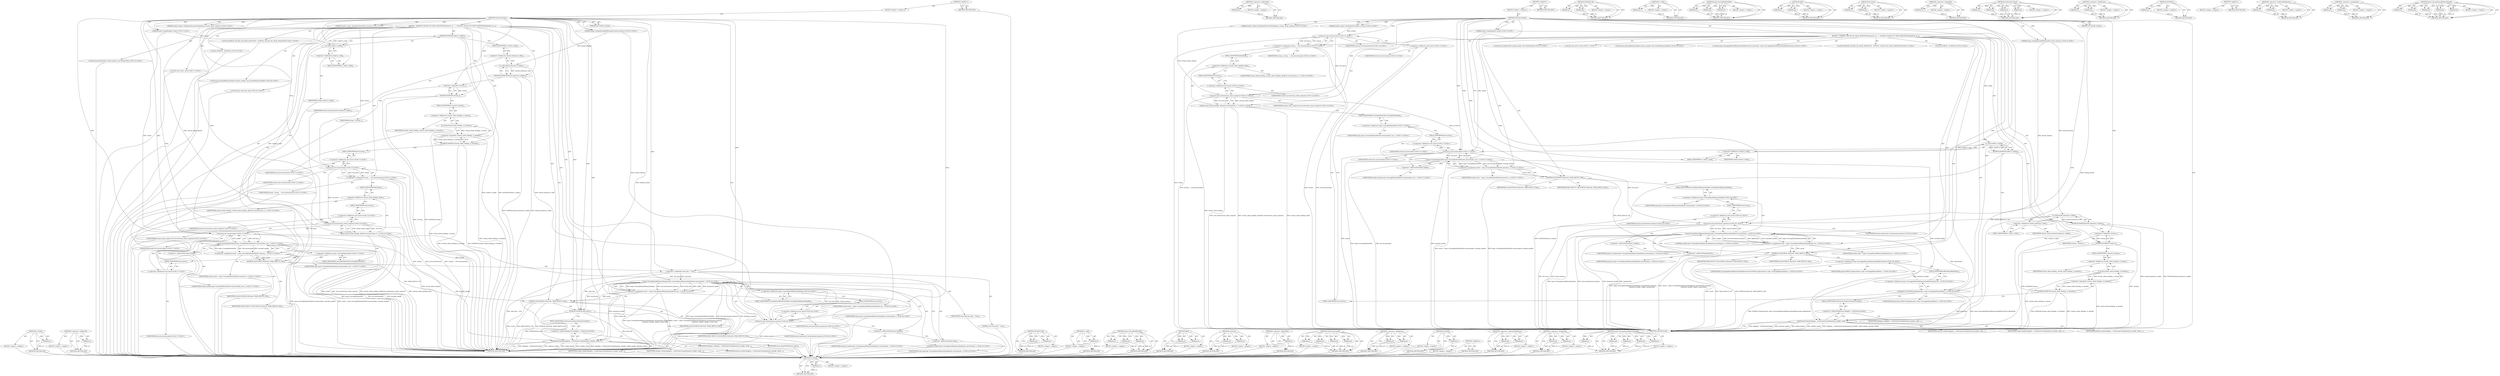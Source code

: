 digraph "mojo.UnwrapSharedMemoryHandle" {
vulnerable_159 [label=<(METHOD,is_bound)>];
vulnerable_160 [label=<(PARAM,p1)>];
vulnerable_161 [label=<(BLOCK,&lt;empty&gt;,&lt;empty&gt;)>];
vulnerable_162 [label=<(METHOD_RETURN,ANY)>];
vulnerable_184 [label=<(METHOD,&lt;operator&gt;.addressOf)>];
vulnerable_185 [label=<(PARAM,p1)>];
vulnerable_186 [label=<(BLOCK,&lt;empty&gt;,&lt;empty&gt;)>];
vulnerable_187 [label=<(METHOD_RETURN,ANY)>];
vulnerable_6 [label=<(METHOD,&lt;global&gt;)<SUB>1</SUB>>];
vulnerable_7 [label=<(BLOCK,&lt;empty&gt;,&lt;empty&gt;)<SUB>1</SUB>>];
vulnerable_8 [label=<(METHOD,StreamCreated)<SUB>1</SUB>>];
vulnerable_9 [label="<(PARAM,media::mojom::AudioInputStreamPtr stream)<SUB>2</SUB>>"];
vulnerable_10 [label="<(PARAM,media::mojom::AudioInputStreamClientRequest stream_client_request)<SUB>3</SUB>>"];
vulnerable_11 [label="<(PARAM,mojo::ScopedSharedBufferHandle shared_memory)<SUB>4</SUB>>"];
vulnerable_12 [label="<(PARAM,mojo::ScopedHandle socket)<SUB>5</SUB>>"];
vulnerable_13 [label=<(PARAM,bool initially_muted)<SUB>6</SUB>>];
vulnerable_14 [label=<(BLOCK,{
  DCHECK_CALLED_ON_VALID_SEQUENCE(sequence_ch...,{
  DCHECK_CALLED_ON_VALID_SEQUENCE(sequence_ch...)<SUB>6</SUB>>];
vulnerable_15 [label="<(LOCAL,DCHECK_CALLED_ON_VALID_SEQUENCE : DCHECK_CALLED_ON_VALID_SEQUENCE)<SUB>7</SUB>>"];
vulnerable_16 [label="<(LOCAL,DCHECK : DCHECK)<SUB>8</SUB>>"];
vulnerable_17 [label=<(DCHECK,DCHECK(socket.is_valid()))<SUB>9</SUB>>];
vulnerable_18 [label=<(is_valid,socket.is_valid())<SUB>9</SUB>>];
vulnerable_19 [label=<(&lt;operator&gt;.fieldAccess,socket.is_valid)<SUB>9</SUB>>];
vulnerable_20 [label=<(IDENTIFIER,socket,socket.is_valid())<SUB>9</SUB>>];
vulnerable_21 [label=<(FIELD_IDENTIFIER,is_valid,is_valid)<SUB>9</SUB>>];
vulnerable_22 [label=<(DCHECK,DCHECK(shared_memory.is_valid()))<SUB>10</SUB>>];
vulnerable_23 [label=<(is_valid,shared_memory.is_valid())<SUB>10</SUB>>];
vulnerable_24 [label=<(&lt;operator&gt;.fieldAccess,shared_memory.is_valid)<SUB>10</SUB>>];
vulnerable_25 [label=<(IDENTIFIER,shared_memory,shared_memory.is_valid())<SUB>10</SUB>>];
vulnerable_26 [label=<(FIELD_IDENTIFIER,is_valid,is_valid)<SUB>10</SUB>>];
vulnerable_27 [label=<(DCHECK,DCHECK(!stream_))<SUB>11</SUB>>];
vulnerable_28 [label=<(&lt;operator&gt;.logicalNot,!stream_)<SUB>11</SUB>>];
vulnerable_29 [label=<(IDENTIFIER,stream_,!stream_)<SUB>11</SUB>>];
vulnerable_30 [label=<(DCHECK,DCHECK(!stream_client_binding_.is_bound()))<SUB>12</SUB>>];
vulnerable_31 [label=<(&lt;operator&gt;.logicalNot,!stream_client_binding_.is_bound())<SUB>12</SUB>>];
vulnerable_32 [label=<(is_bound,stream_client_binding_.is_bound())<SUB>12</SUB>>];
vulnerable_33 [label=<(&lt;operator&gt;.fieldAccess,stream_client_binding_.is_bound)<SUB>12</SUB>>];
vulnerable_34 [label=<(IDENTIFIER,stream_client_binding_,stream_client_binding_.is_bound())<SUB>12</SUB>>];
vulnerable_35 [label=<(FIELD_IDENTIFIER,is_bound,is_bound)<SUB>12</SUB>>];
vulnerable_36 [label="<(&lt;operator&gt;.assignment,stream_ = std::move(stream))<SUB>13</SUB>>"];
vulnerable_37 [label="<(IDENTIFIER,stream_,stream_ = std::move(stream))<SUB>13</SUB>>"];
vulnerable_38 [label="<(std.move,std::move(stream))<SUB>13</SUB>>"];
vulnerable_39 [label="<(&lt;operator&gt;.fieldAccess,std::move)<SUB>13</SUB>>"];
vulnerable_40 [label="<(IDENTIFIER,std,std::move(stream))<SUB>13</SUB>>"];
vulnerable_41 [label=<(FIELD_IDENTIFIER,move,move)<SUB>13</SUB>>];
vulnerable_42 [label="<(IDENTIFIER,stream,std::move(stream))<SUB>13</SUB>>"];
vulnerable_43 [label="<(Bind,stream_client_binding_.Bind(std::move(stream_cl...)<SUB>14</SUB>>"];
vulnerable_44 [label=<(&lt;operator&gt;.fieldAccess,stream_client_binding_.Bind)<SUB>14</SUB>>];
vulnerable_45 [label="<(IDENTIFIER,stream_client_binding_,stream_client_binding_.Bind(std::move(stream_cl...)<SUB>14</SUB>>"];
vulnerable_46 [label=<(FIELD_IDENTIFIER,Bind,Bind)<SUB>14</SUB>>];
vulnerable_47 [label="<(std.move,std::move(stream_client_request))<SUB>14</SUB>>"];
vulnerable_48 [label="<(&lt;operator&gt;.fieldAccess,std::move)<SUB>14</SUB>>"];
vulnerable_49 [label="<(IDENTIFIER,std,std::move(stream_client_request))<SUB>14</SUB>>"];
vulnerable_50 [label=<(FIELD_IDENTIFIER,move,move)<SUB>14</SUB>>];
vulnerable_51 [label="<(IDENTIFIER,stream_client_request,std::move(stream_client_request))<SUB>14</SUB>>"];
vulnerable_52 [label="<(LOCAL,base.PlatformFile socket_handle: base.PlatformFile)<SUB>16</SUB>>"];
vulnerable_53 [label="<(LOCAL,auto result: auto)<SUB>17</SUB>>"];
vulnerable_54 [label="<(&lt;operator&gt;.assignment,result = mojo::UnwrapPlatformFile(std::move(soc...)<SUB>17</SUB>>"];
vulnerable_55 [label="<(IDENTIFIER,result,result = mojo::UnwrapPlatformFile(std::move(soc...)<SUB>17</SUB>>"];
vulnerable_56 [label="<(mojo.UnwrapPlatformFile,mojo::UnwrapPlatformFile(std::move(socket), &amp;so...)<SUB>17</SUB>>"];
vulnerable_57 [label="<(&lt;operator&gt;.fieldAccess,mojo::UnwrapPlatformFile)<SUB>17</SUB>>"];
vulnerable_58 [label="<(IDENTIFIER,mojo,mojo::UnwrapPlatformFile(std::move(socket), &amp;so...)<SUB>17</SUB>>"];
vulnerable_59 [label=<(FIELD_IDENTIFIER,UnwrapPlatformFile,UnwrapPlatformFile)<SUB>17</SUB>>];
vulnerable_60 [label="<(std.move,std::move(socket))<SUB>17</SUB>>"];
vulnerable_61 [label="<(&lt;operator&gt;.fieldAccess,std::move)<SUB>17</SUB>>"];
vulnerable_62 [label="<(IDENTIFIER,std,std::move(socket))<SUB>17</SUB>>"];
vulnerable_63 [label=<(FIELD_IDENTIFIER,move,move)<SUB>17</SUB>>];
vulnerable_64 [label="<(IDENTIFIER,socket,std::move(socket))<SUB>17</SUB>>"];
vulnerable_65 [label=<(&lt;operator&gt;.addressOf,&amp;socket_handle)<SUB>17</SUB>>];
vulnerable_66 [label="<(IDENTIFIER,socket_handle,mojo::UnwrapPlatformFile(std::move(socket), &amp;so...)<SUB>17</SUB>>"];
vulnerable_67 [label=<(DCHECK_EQ,DCHECK_EQ(result, MOJO_RESULT_OK))<SUB>18</SUB>>];
vulnerable_68 [label=<(IDENTIFIER,result,DCHECK_EQ(result, MOJO_RESULT_OK))<SUB>18</SUB>>];
vulnerable_69 [label=<(IDENTIFIER,MOJO_RESULT_OK,DCHECK_EQ(result, MOJO_RESULT_OK))<SUB>18</SUB>>];
vulnerable_70 [label="<(LOCAL,base.SharedMemoryHandle memory_handle: base.SharedMemoryHandle)<SUB>20</SUB>>"];
vulnerable_71 [label="<(LOCAL,bool read_only: bool)<SUB>21</SUB>>"];
vulnerable_72 [label=<(&lt;operator&gt;.assignment,read_only = true)<SUB>21</SUB>>];
vulnerable_73 [label=<(IDENTIFIER,read_only,read_only = true)<SUB>21</SUB>>];
vulnerable_74 [label=<(LITERAL,true,read_only = true)<SUB>21</SUB>>];
vulnerable_75 [label="<(&lt;operator&gt;.assignment,result = mojo::UnwrapSharedMemoryHandle(std::mo...)<SUB>22</SUB>>"];
vulnerable_76 [label="<(IDENTIFIER,result,result = mojo::UnwrapSharedMemoryHandle(std::mo...)<SUB>22</SUB>>"];
vulnerable_77 [label="<(mojo.UnwrapSharedMemoryHandle,mojo::UnwrapSharedMemoryHandle(std::move(shared...)<SUB>22</SUB>>"];
vulnerable_78 [label="<(&lt;operator&gt;.fieldAccess,mojo::UnwrapSharedMemoryHandle)<SUB>22</SUB>>"];
vulnerable_79 [label="<(IDENTIFIER,mojo,mojo::UnwrapSharedMemoryHandle(std::move(shared...)<SUB>22</SUB>>"];
vulnerable_80 [label=<(FIELD_IDENTIFIER,UnwrapSharedMemoryHandle,UnwrapSharedMemoryHandle)<SUB>22</SUB>>];
vulnerable_81 [label="<(std.move,std::move(shared_memory))<SUB>22</SUB>>"];
vulnerable_82 [label="<(&lt;operator&gt;.fieldAccess,std::move)<SUB>22</SUB>>"];
vulnerable_83 [label="<(IDENTIFIER,std,std::move(shared_memory))<SUB>22</SUB>>"];
vulnerable_84 [label=<(FIELD_IDENTIFIER,move,move)<SUB>22</SUB>>];
vulnerable_85 [label="<(IDENTIFIER,shared_memory,std::move(shared_memory))<SUB>22</SUB>>"];
vulnerable_86 [label=<(&lt;operator&gt;.addressOf,&amp;memory_handle)<SUB>23</SUB>>];
vulnerable_87 [label="<(IDENTIFIER,memory_handle,mojo::UnwrapSharedMemoryHandle(std::move(shared...)<SUB>23</SUB>>"];
vulnerable_88 [label="<(LITERAL,nullptr,mojo::UnwrapSharedMemoryHandle(std::move(shared...)<SUB>23</SUB>>"];
vulnerable_89 [label=<(&lt;operator&gt;.addressOf,&amp;read_only)<SUB>23</SUB>>];
vulnerable_90 [label="<(IDENTIFIER,read_only,mojo::UnwrapSharedMemoryHandle(std::move(shared...)<SUB>23</SUB>>"];
vulnerable_91 [label=<(DCHECK_EQ,DCHECK_EQ(result, MOJO_RESULT_OK))<SUB>24</SUB>>];
vulnerable_92 [label=<(IDENTIFIER,result,DCHECK_EQ(result, MOJO_RESULT_OK))<SUB>24</SUB>>];
vulnerable_93 [label=<(IDENTIFIER,MOJO_RESULT_OK,DCHECK_EQ(result, MOJO_RESULT_OK))<SUB>24</SUB>>];
vulnerable_94 [label=<(DCHECK,DCHECK(read_only))<SUB>25</SUB>>];
vulnerable_95 [label=<(IDENTIFIER,read_only,DCHECK(read_only))<SUB>25</SUB>>];
vulnerable_96 [label=<(OnStreamCreated,delegate_-&gt;OnStreamCreated(memory_handle, socke...)<SUB>27</SUB>>];
vulnerable_97 [label=<(&lt;operator&gt;.indirectFieldAccess,delegate_-&gt;OnStreamCreated)<SUB>27</SUB>>];
vulnerable_98 [label=<(IDENTIFIER,delegate_,delegate_-&gt;OnStreamCreated(memory_handle, socke...)<SUB>27</SUB>>];
vulnerable_99 [label=<(FIELD_IDENTIFIER,OnStreamCreated,OnStreamCreated)<SUB>27</SUB>>];
vulnerable_100 [label=<(IDENTIFIER,memory_handle,delegate_-&gt;OnStreamCreated(memory_handle, socke...)<SUB>27</SUB>>];
vulnerable_101 [label=<(IDENTIFIER,socket_handle,delegate_-&gt;OnStreamCreated(memory_handle, socke...)<SUB>27</SUB>>];
vulnerable_102 [label=<(IDENTIFIER,initially_muted,delegate_-&gt;OnStreamCreated(memory_handle, socke...)<SUB>27</SUB>>];
vulnerable_103 [label=<(METHOD_RETURN,void)<SUB>1</SUB>>];
vulnerable_105 [label=<(METHOD_RETURN,ANY)<SUB>1</SUB>>];
vulnerable_188 [label=<(METHOD,DCHECK_EQ)>];
vulnerable_189 [label=<(PARAM,p1)>];
vulnerable_190 [label=<(PARAM,p2)>];
vulnerable_191 [label=<(BLOCK,&lt;empty&gt;,&lt;empty&gt;)>];
vulnerable_192 [label=<(METHOD_RETURN,ANY)>];
vulnerable_146 [label=<(METHOD,is_valid)>];
vulnerable_147 [label=<(PARAM,p1)>];
vulnerable_148 [label=<(BLOCK,&lt;empty&gt;,&lt;empty&gt;)>];
vulnerable_149 [label=<(METHOD_RETURN,ANY)>];
vulnerable_178 [label=<(METHOD,mojo.UnwrapPlatformFile)>];
vulnerable_179 [label=<(PARAM,p1)>];
vulnerable_180 [label=<(PARAM,p2)>];
vulnerable_181 [label=<(PARAM,p3)>];
vulnerable_182 [label=<(BLOCK,&lt;empty&gt;,&lt;empty&gt;)>];
vulnerable_183 [label=<(METHOD_RETURN,ANY)>];
vulnerable_173 [label=<(METHOD,Bind)>];
vulnerable_174 [label=<(PARAM,p1)>];
vulnerable_175 [label=<(PARAM,p2)>];
vulnerable_176 [label=<(BLOCK,&lt;empty&gt;,&lt;empty&gt;)>];
vulnerable_177 [label=<(METHOD_RETURN,ANY)>];
vulnerable_168 [label=<(METHOD,std.move)>];
vulnerable_169 [label=<(PARAM,p1)>];
vulnerable_170 [label=<(PARAM,p2)>];
vulnerable_171 [label=<(BLOCK,&lt;empty&gt;,&lt;empty&gt;)>];
vulnerable_172 [label=<(METHOD_RETURN,ANY)>];
vulnerable_155 [label=<(METHOD,&lt;operator&gt;.logicalNot)>];
vulnerable_156 [label=<(PARAM,p1)>];
vulnerable_157 [label=<(BLOCK,&lt;empty&gt;,&lt;empty&gt;)>];
vulnerable_158 [label=<(METHOD_RETURN,ANY)>];
vulnerable_201 [label=<(METHOD,OnStreamCreated)>];
vulnerable_202 [label=<(PARAM,p1)>];
vulnerable_203 [label=<(PARAM,p2)>];
vulnerable_204 [label=<(PARAM,p3)>];
vulnerable_205 [label=<(PARAM,p4)>];
vulnerable_206 [label=<(BLOCK,&lt;empty&gt;,&lt;empty&gt;)>];
vulnerable_207 [label=<(METHOD_RETURN,ANY)>];
vulnerable_150 [label=<(METHOD,&lt;operator&gt;.fieldAccess)>];
vulnerable_151 [label=<(PARAM,p1)>];
vulnerable_152 [label=<(PARAM,p2)>];
vulnerable_153 [label=<(BLOCK,&lt;empty&gt;,&lt;empty&gt;)>];
vulnerable_154 [label=<(METHOD_RETURN,ANY)>];
vulnerable_142 [label=<(METHOD,DCHECK)>];
vulnerable_143 [label=<(PARAM,p1)>];
vulnerable_144 [label=<(BLOCK,&lt;empty&gt;,&lt;empty&gt;)>];
vulnerable_145 [label=<(METHOD_RETURN,ANY)>];
vulnerable_136 [label=<(METHOD,&lt;global&gt;)<SUB>1</SUB>>];
vulnerable_137 [label=<(BLOCK,&lt;empty&gt;,&lt;empty&gt;)>];
vulnerable_138 [label=<(METHOD_RETURN,ANY)>];
vulnerable_208 [label=<(METHOD,&lt;operator&gt;.indirectFieldAccess)>];
vulnerable_209 [label=<(PARAM,p1)>];
vulnerable_210 [label=<(PARAM,p2)>];
vulnerable_211 [label=<(BLOCK,&lt;empty&gt;,&lt;empty&gt;)>];
vulnerable_212 [label=<(METHOD_RETURN,ANY)>];
vulnerable_163 [label=<(METHOD,&lt;operator&gt;.assignment)>];
vulnerable_164 [label=<(PARAM,p1)>];
vulnerable_165 [label=<(PARAM,p2)>];
vulnerable_166 [label=<(BLOCK,&lt;empty&gt;,&lt;empty&gt;)>];
vulnerable_167 [label=<(METHOD_RETURN,ANY)>];
vulnerable_193 [label=<(METHOD,mojo.UnwrapSharedMemoryHandle)>];
vulnerable_194 [label=<(PARAM,p1)>];
vulnerable_195 [label=<(PARAM,p2)>];
vulnerable_196 [label=<(PARAM,p3)>];
vulnerable_197 [label=<(PARAM,p4)>];
vulnerable_198 [label=<(PARAM,p5)>];
vulnerable_199 [label=<(BLOCK,&lt;empty&gt;,&lt;empty&gt;)>];
vulnerable_200 [label=<(METHOD_RETURN,ANY)>];
fixed_165 [label=<(METHOD,is_bound)>];
fixed_166 [label=<(PARAM,p1)>];
fixed_167 [label=<(BLOCK,&lt;empty&gt;,&lt;empty&gt;)>];
fixed_168 [label=<(METHOD_RETURN,ANY)>];
fixed_190 [label=<(METHOD,&lt;operator&gt;.addressOf)>];
fixed_191 [label=<(PARAM,p1)>];
fixed_192 [label=<(BLOCK,&lt;empty&gt;,&lt;empty&gt;)>];
fixed_193 [label=<(METHOD_RETURN,ANY)>];
fixed_6 [label=<(METHOD,&lt;global&gt;)<SUB>1</SUB>>];
fixed_7 [label=<(BLOCK,&lt;empty&gt;,&lt;empty&gt;)<SUB>1</SUB>>];
fixed_8 [label=<(METHOD,StreamCreated)<SUB>1</SUB>>];
fixed_9 [label="<(PARAM,media::mojom::AudioInputStreamPtr stream)<SUB>2</SUB>>"];
fixed_10 [label="<(PARAM,media::mojom::AudioInputStreamClientRequest stream_client_request)<SUB>3</SUB>>"];
fixed_11 [label="<(PARAM,mojo::ScopedSharedBufferHandle shared_memory)<SUB>4</SUB>>"];
fixed_12 [label="<(PARAM,mojo::ScopedHandle socket)<SUB>5</SUB>>"];
fixed_13 [label=<(PARAM,bool initially_muted)<SUB>6</SUB>>];
fixed_14 [label=<(BLOCK,{
  DCHECK_CALLED_ON_VALID_SEQUENCE(sequence_ch...,{
  DCHECK_CALLED_ON_VALID_SEQUENCE(sequence_ch...)<SUB>6</SUB>>];
fixed_15 [label="<(LOCAL,DCHECK_CALLED_ON_VALID_SEQUENCE : DCHECK_CALLED_ON_VALID_SEQUENCE)<SUB>7</SUB>>"];
fixed_16 [label="<(LOCAL,DCHECK : DCHECK)<SUB>8</SUB>>"];
fixed_17 [label=<(DCHECK,DCHECK(socket.is_valid()))<SUB>9</SUB>>];
fixed_18 [label=<(is_valid,socket.is_valid())<SUB>9</SUB>>];
fixed_19 [label=<(&lt;operator&gt;.fieldAccess,socket.is_valid)<SUB>9</SUB>>];
fixed_20 [label=<(IDENTIFIER,socket,socket.is_valid())<SUB>9</SUB>>];
fixed_21 [label=<(FIELD_IDENTIFIER,is_valid,is_valid)<SUB>9</SUB>>];
fixed_22 [label=<(DCHECK,DCHECK(shared_memory.is_valid()))<SUB>10</SUB>>];
fixed_23 [label=<(is_valid,shared_memory.is_valid())<SUB>10</SUB>>];
fixed_24 [label=<(&lt;operator&gt;.fieldAccess,shared_memory.is_valid)<SUB>10</SUB>>];
fixed_25 [label=<(IDENTIFIER,shared_memory,shared_memory.is_valid())<SUB>10</SUB>>];
fixed_26 [label=<(FIELD_IDENTIFIER,is_valid,is_valid)<SUB>10</SUB>>];
fixed_27 [label=<(DCHECK,DCHECK(!stream_))<SUB>11</SUB>>];
fixed_28 [label=<(&lt;operator&gt;.logicalNot,!stream_)<SUB>11</SUB>>];
fixed_29 [label=<(IDENTIFIER,stream_,!stream_)<SUB>11</SUB>>];
fixed_30 [label=<(DCHECK,DCHECK(!stream_client_binding_.is_bound()))<SUB>12</SUB>>];
fixed_31 [label=<(&lt;operator&gt;.logicalNot,!stream_client_binding_.is_bound())<SUB>12</SUB>>];
fixed_32 [label=<(is_bound,stream_client_binding_.is_bound())<SUB>12</SUB>>];
fixed_33 [label=<(&lt;operator&gt;.fieldAccess,stream_client_binding_.is_bound)<SUB>12</SUB>>];
fixed_34 [label=<(IDENTIFIER,stream_client_binding_,stream_client_binding_.is_bound())<SUB>12</SUB>>];
fixed_35 [label=<(FIELD_IDENTIFIER,is_bound,is_bound)<SUB>12</SUB>>];
fixed_36 [label="<(&lt;operator&gt;.assignment,stream_ = std::move(stream))<SUB>13</SUB>>"];
fixed_37 [label="<(IDENTIFIER,stream_,stream_ = std::move(stream))<SUB>13</SUB>>"];
fixed_38 [label="<(std.move,std::move(stream))<SUB>13</SUB>>"];
fixed_39 [label="<(&lt;operator&gt;.fieldAccess,std::move)<SUB>13</SUB>>"];
fixed_40 [label="<(IDENTIFIER,std,std::move(stream))<SUB>13</SUB>>"];
fixed_41 [label=<(FIELD_IDENTIFIER,move,move)<SUB>13</SUB>>];
fixed_42 [label="<(IDENTIFIER,stream,std::move(stream))<SUB>13</SUB>>"];
fixed_43 [label="<(Bind,stream_client_binding_.Bind(std::move(stream_cl...)<SUB>14</SUB>>"];
fixed_44 [label=<(&lt;operator&gt;.fieldAccess,stream_client_binding_.Bind)<SUB>14</SUB>>];
fixed_45 [label="<(IDENTIFIER,stream_client_binding_,stream_client_binding_.Bind(std::move(stream_cl...)<SUB>14</SUB>>"];
fixed_46 [label=<(FIELD_IDENTIFIER,Bind,Bind)<SUB>14</SUB>>];
fixed_47 [label="<(std.move,std::move(stream_client_request))<SUB>14</SUB>>"];
fixed_48 [label="<(&lt;operator&gt;.fieldAccess,std::move)<SUB>14</SUB>>"];
fixed_49 [label="<(IDENTIFIER,std,std::move(stream_client_request))<SUB>14</SUB>>"];
fixed_50 [label=<(FIELD_IDENTIFIER,move,move)<SUB>14</SUB>>];
fixed_51 [label="<(IDENTIFIER,stream_client_request,std::move(stream_client_request))<SUB>14</SUB>>"];
fixed_52 [label="<(LOCAL,base.PlatformFile socket_handle: base.PlatformFile)<SUB>16</SUB>>"];
fixed_53 [label="<(LOCAL,auto result: auto)<SUB>17</SUB>>"];
fixed_54 [label="<(&lt;operator&gt;.assignment,result = mojo::UnwrapPlatformFile(std::move(soc...)<SUB>17</SUB>>"];
fixed_55 [label="<(IDENTIFIER,result,result = mojo::UnwrapPlatformFile(std::move(soc...)<SUB>17</SUB>>"];
fixed_56 [label="<(mojo.UnwrapPlatformFile,mojo::UnwrapPlatformFile(std::move(socket), &amp;so...)<SUB>17</SUB>>"];
fixed_57 [label="<(&lt;operator&gt;.fieldAccess,mojo::UnwrapPlatformFile)<SUB>17</SUB>>"];
fixed_58 [label="<(IDENTIFIER,mojo,mojo::UnwrapPlatformFile(std::move(socket), &amp;so...)<SUB>17</SUB>>"];
fixed_59 [label=<(FIELD_IDENTIFIER,UnwrapPlatformFile,UnwrapPlatformFile)<SUB>17</SUB>>];
fixed_60 [label="<(std.move,std::move(socket))<SUB>17</SUB>>"];
fixed_61 [label="<(&lt;operator&gt;.fieldAccess,std::move)<SUB>17</SUB>>"];
fixed_62 [label="<(IDENTIFIER,std,std::move(socket))<SUB>17</SUB>>"];
fixed_63 [label=<(FIELD_IDENTIFIER,move,move)<SUB>17</SUB>>];
fixed_64 [label="<(IDENTIFIER,socket,std::move(socket))<SUB>17</SUB>>"];
fixed_65 [label=<(&lt;operator&gt;.addressOf,&amp;socket_handle)<SUB>17</SUB>>];
fixed_66 [label="<(IDENTIFIER,socket_handle,mojo::UnwrapPlatformFile(std::move(socket), &amp;so...)<SUB>17</SUB>>"];
fixed_67 [label=<(DCHECK_EQ,DCHECK_EQ(result, MOJO_RESULT_OK))<SUB>18</SUB>>];
fixed_68 [label=<(IDENTIFIER,result,DCHECK_EQ(result, MOJO_RESULT_OK))<SUB>18</SUB>>];
fixed_69 [label=<(IDENTIFIER,MOJO_RESULT_OK,DCHECK_EQ(result, MOJO_RESULT_OK))<SUB>18</SUB>>];
fixed_70 [label="<(LOCAL,base.SharedMemoryHandle memory_handle: base.SharedMemoryHandle)<SUB>20</SUB>>"];
fixed_71 [label="<(LOCAL,mojo.UnwrappedSharedMemoryHandleProtection protection: mojo.UnwrappedSharedMemoryHandleProtection)<SUB>21</SUB>>"];
fixed_72 [label="<(&lt;operator&gt;.assignment,result = mojo::UnwrapSharedMemoryHandle(std::mo...)<SUB>22</SUB>>"];
fixed_73 [label="<(IDENTIFIER,result,result = mojo::UnwrapSharedMemoryHandle(std::mo...)<SUB>22</SUB>>"];
fixed_74 [label="<(mojo.UnwrapSharedMemoryHandle,mojo::UnwrapSharedMemoryHandle(std::move(shared...)<SUB>22</SUB>>"];
fixed_75 [label="<(&lt;operator&gt;.fieldAccess,mojo::UnwrapSharedMemoryHandle)<SUB>22</SUB>>"];
fixed_76 [label="<(IDENTIFIER,mojo,mojo::UnwrapSharedMemoryHandle(std::move(shared...)<SUB>22</SUB>>"];
fixed_77 [label=<(FIELD_IDENTIFIER,UnwrapSharedMemoryHandle,UnwrapSharedMemoryHandle)<SUB>22</SUB>>];
fixed_78 [label="<(std.move,std::move(shared_memory))<SUB>22</SUB>>"];
fixed_79 [label="<(&lt;operator&gt;.fieldAccess,std::move)<SUB>22</SUB>>"];
fixed_80 [label="<(IDENTIFIER,std,std::move(shared_memory))<SUB>22</SUB>>"];
fixed_81 [label=<(FIELD_IDENTIFIER,move,move)<SUB>22</SUB>>];
fixed_82 [label="<(IDENTIFIER,shared_memory,std::move(shared_memory))<SUB>22</SUB>>"];
fixed_83 [label=<(&lt;operator&gt;.addressOf,&amp;memory_handle)<SUB>23</SUB>>];
fixed_84 [label="<(IDENTIFIER,memory_handle,mojo::UnwrapSharedMemoryHandle(std::move(shared...)<SUB>23</SUB>>"];
fixed_85 [label="<(LITERAL,nullptr,mojo::UnwrapSharedMemoryHandle(std::move(shared...)<SUB>23</SUB>>"];
fixed_86 [label=<(&lt;operator&gt;.addressOf,&amp;protection)<SUB>23</SUB>>];
fixed_87 [label="<(IDENTIFIER,protection,mojo::UnwrapSharedMemoryHandle(std::move(shared...)<SUB>23</SUB>>"];
fixed_88 [label=<(DCHECK_EQ,DCHECK_EQ(result, MOJO_RESULT_OK))<SUB>24</SUB>>];
fixed_89 [label=<(IDENTIFIER,result,DCHECK_EQ(result, MOJO_RESULT_OK))<SUB>24</SUB>>];
fixed_90 [label=<(IDENTIFIER,MOJO_RESULT_OK,DCHECK_EQ(result, MOJO_RESULT_OK))<SUB>24</SUB>>];
fixed_91 [label="<(DCHECK_EQ,DCHECK_EQ(protection, mojo::UnwrappedSharedMemo...)<SUB>25</SUB>>"];
fixed_92 [label="<(IDENTIFIER,protection,DCHECK_EQ(protection, mojo::UnwrappedSharedMemo...)<SUB>25</SUB>>"];
fixed_93 [label="<(&lt;operator&gt;.fieldAccess,mojo::UnwrappedSharedMemoryHandleProtection::kR...)<SUB>25</SUB>>"];
fixed_94 [label="<(&lt;operator&gt;.fieldAccess,mojo::UnwrappedSharedMemoryHandleProtection)<SUB>25</SUB>>"];
fixed_95 [label="<(IDENTIFIER,mojo,DCHECK_EQ(protection, mojo::UnwrappedSharedMemo...)<SUB>25</SUB>>"];
fixed_96 [label="<(IDENTIFIER,UnwrappedSharedMemoryHandleProtection,DCHECK_EQ(protection, mojo::UnwrappedSharedMemo...)<SUB>25</SUB>>"];
fixed_97 [label=<(FIELD_IDENTIFIER,kReadOnly,kReadOnly)<SUB>25</SUB>>];
fixed_98 [label=<(OnStreamCreated,delegate_-&gt;OnStreamCreated(memory_handle, socke...)<SUB>27</SUB>>];
fixed_99 [label=<(&lt;operator&gt;.indirectFieldAccess,delegate_-&gt;OnStreamCreated)<SUB>27</SUB>>];
fixed_100 [label=<(IDENTIFIER,delegate_,delegate_-&gt;OnStreamCreated(memory_handle, socke...)<SUB>27</SUB>>];
fixed_101 [label=<(FIELD_IDENTIFIER,OnStreamCreated,OnStreamCreated)<SUB>27</SUB>>];
fixed_102 [label=<(IDENTIFIER,memory_handle,delegate_-&gt;OnStreamCreated(memory_handle, socke...)<SUB>27</SUB>>];
fixed_103 [label=<(IDENTIFIER,socket_handle,delegate_-&gt;OnStreamCreated(memory_handle, socke...)<SUB>27</SUB>>];
fixed_104 [label=<(IDENTIFIER,initially_muted,delegate_-&gt;OnStreamCreated(memory_handle, socke...)<SUB>27</SUB>>];
fixed_105 [label=<(METHOD_RETURN,void)<SUB>1</SUB>>];
fixed_107 [label=<(METHOD_RETURN,ANY)<SUB>1</SUB>>];
fixed_194 [label=<(METHOD,DCHECK_EQ)>];
fixed_195 [label=<(PARAM,p1)>];
fixed_196 [label=<(PARAM,p2)>];
fixed_197 [label=<(BLOCK,&lt;empty&gt;,&lt;empty&gt;)>];
fixed_198 [label=<(METHOD_RETURN,ANY)>];
fixed_152 [label=<(METHOD,is_valid)>];
fixed_153 [label=<(PARAM,p1)>];
fixed_154 [label=<(BLOCK,&lt;empty&gt;,&lt;empty&gt;)>];
fixed_155 [label=<(METHOD_RETURN,ANY)>];
fixed_184 [label=<(METHOD,mojo.UnwrapPlatformFile)>];
fixed_185 [label=<(PARAM,p1)>];
fixed_186 [label=<(PARAM,p2)>];
fixed_187 [label=<(PARAM,p3)>];
fixed_188 [label=<(BLOCK,&lt;empty&gt;,&lt;empty&gt;)>];
fixed_189 [label=<(METHOD_RETURN,ANY)>];
fixed_179 [label=<(METHOD,Bind)>];
fixed_180 [label=<(PARAM,p1)>];
fixed_181 [label=<(PARAM,p2)>];
fixed_182 [label=<(BLOCK,&lt;empty&gt;,&lt;empty&gt;)>];
fixed_183 [label=<(METHOD_RETURN,ANY)>];
fixed_174 [label=<(METHOD,std.move)>];
fixed_175 [label=<(PARAM,p1)>];
fixed_176 [label=<(PARAM,p2)>];
fixed_177 [label=<(BLOCK,&lt;empty&gt;,&lt;empty&gt;)>];
fixed_178 [label=<(METHOD_RETURN,ANY)>];
fixed_161 [label=<(METHOD,&lt;operator&gt;.logicalNot)>];
fixed_162 [label=<(PARAM,p1)>];
fixed_163 [label=<(BLOCK,&lt;empty&gt;,&lt;empty&gt;)>];
fixed_164 [label=<(METHOD_RETURN,ANY)>];
fixed_207 [label=<(METHOD,OnStreamCreated)>];
fixed_208 [label=<(PARAM,p1)>];
fixed_209 [label=<(PARAM,p2)>];
fixed_210 [label=<(PARAM,p3)>];
fixed_211 [label=<(PARAM,p4)>];
fixed_212 [label=<(BLOCK,&lt;empty&gt;,&lt;empty&gt;)>];
fixed_213 [label=<(METHOD_RETURN,ANY)>];
fixed_156 [label=<(METHOD,&lt;operator&gt;.fieldAccess)>];
fixed_157 [label=<(PARAM,p1)>];
fixed_158 [label=<(PARAM,p2)>];
fixed_159 [label=<(BLOCK,&lt;empty&gt;,&lt;empty&gt;)>];
fixed_160 [label=<(METHOD_RETURN,ANY)>];
fixed_148 [label=<(METHOD,DCHECK)>];
fixed_149 [label=<(PARAM,p1)>];
fixed_150 [label=<(BLOCK,&lt;empty&gt;,&lt;empty&gt;)>];
fixed_151 [label=<(METHOD_RETURN,ANY)>];
fixed_142 [label=<(METHOD,&lt;global&gt;)<SUB>1</SUB>>];
fixed_143 [label=<(BLOCK,&lt;empty&gt;,&lt;empty&gt;)>];
fixed_144 [label=<(METHOD_RETURN,ANY)>];
fixed_214 [label=<(METHOD,&lt;operator&gt;.indirectFieldAccess)>];
fixed_215 [label=<(PARAM,p1)>];
fixed_216 [label=<(PARAM,p2)>];
fixed_217 [label=<(BLOCK,&lt;empty&gt;,&lt;empty&gt;)>];
fixed_218 [label=<(METHOD_RETURN,ANY)>];
fixed_169 [label=<(METHOD,&lt;operator&gt;.assignment)>];
fixed_170 [label=<(PARAM,p1)>];
fixed_171 [label=<(PARAM,p2)>];
fixed_172 [label=<(BLOCK,&lt;empty&gt;,&lt;empty&gt;)>];
fixed_173 [label=<(METHOD_RETURN,ANY)>];
fixed_199 [label=<(METHOD,mojo.UnwrapSharedMemoryHandle)>];
fixed_200 [label=<(PARAM,p1)>];
fixed_201 [label=<(PARAM,p2)>];
fixed_202 [label=<(PARAM,p3)>];
fixed_203 [label=<(PARAM,p4)>];
fixed_204 [label=<(PARAM,p5)>];
fixed_205 [label=<(BLOCK,&lt;empty&gt;,&lt;empty&gt;)>];
fixed_206 [label=<(METHOD_RETURN,ANY)>];
vulnerable_159 -> vulnerable_160  [key=0, label="AST: "];
vulnerable_159 -> vulnerable_160  [key=1, label="DDG: "];
vulnerable_159 -> vulnerable_161  [key=0, label="AST: "];
vulnerable_159 -> vulnerable_162  [key=0, label="AST: "];
vulnerable_159 -> vulnerable_162  [key=1, label="CFG: "];
vulnerable_160 -> vulnerable_162  [key=0, label="DDG: p1"];
vulnerable_161 -> fixed_165  [key=0];
vulnerable_162 -> fixed_165  [key=0];
vulnerable_184 -> vulnerable_185  [key=0, label="AST: "];
vulnerable_184 -> vulnerable_185  [key=1, label="DDG: "];
vulnerable_184 -> vulnerable_186  [key=0, label="AST: "];
vulnerable_184 -> vulnerable_187  [key=0, label="AST: "];
vulnerable_184 -> vulnerable_187  [key=1, label="CFG: "];
vulnerable_185 -> vulnerable_187  [key=0, label="DDG: p1"];
vulnerable_186 -> fixed_165  [key=0];
vulnerable_187 -> fixed_165  [key=0];
vulnerable_6 -> vulnerable_7  [key=0, label="AST: "];
vulnerable_6 -> vulnerable_105  [key=0, label="AST: "];
vulnerable_6 -> vulnerable_105  [key=1, label="CFG: "];
vulnerable_7 -> vulnerable_8  [key=0, label="AST: "];
vulnerable_8 -> vulnerable_9  [key=0, label="AST: "];
vulnerable_8 -> vulnerable_9  [key=1, label="DDG: "];
vulnerable_8 -> vulnerable_10  [key=0, label="AST: "];
vulnerable_8 -> vulnerable_10  [key=1, label="DDG: "];
vulnerable_8 -> vulnerable_11  [key=0, label="AST: "];
vulnerable_8 -> vulnerable_11  [key=1, label="DDG: "];
vulnerable_8 -> vulnerable_12  [key=0, label="AST: "];
vulnerable_8 -> vulnerable_12  [key=1, label="DDG: "];
vulnerable_8 -> vulnerable_13  [key=0, label="AST: "];
vulnerable_8 -> vulnerable_13  [key=1, label="DDG: "];
vulnerable_8 -> vulnerable_14  [key=0, label="AST: "];
vulnerable_8 -> vulnerable_103  [key=0, label="AST: "];
vulnerable_8 -> vulnerable_21  [key=0, label="CFG: "];
vulnerable_8 -> vulnerable_72  [key=0, label="DDG: "];
vulnerable_8 -> vulnerable_67  [key=0, label="DDG: "];
vulnerable_8 -> vulnerable_91  [key=0, label="DDG: "];
vulnerable_8 -> vulnerable_94  [key=0, label="DDG: "];
vulnerable_8 -> vulnerable_96  [key=0, label="DDG: "];
vulnerable_8 -> vulnerable_28  [key=0, label="DDG: "];
vulnerable_8 -> vulnerable_38  [key=0, label="DDG: "];
vulnerable_8 -> vulnerable_47  [key=0, label="DDG: "];
vulnerable_8 -> vulnerable_56  [key=0, label="DDG: "];
vulnerable_8 -> vulnerable_77  [key=0, label="DDG: "];
vulnerable_8 -> vulnerable_60  [key=0, label="DDG: "];
vulnerable_8 -> vulnerable_81  [key=0, label="DDG: "];
vulnerable_9 -> vulnerable_38  [key=0, label="DDG: stream"];
vulnerable_10 -> vulnerable_47  [key=0, label="DDG: stream_client_request"];
vulnerable_11 -> vulnerable_23  [key=0, label="DDG: shared_memory"];
vulnerable_11 -> vulnerable_81  [key=0, label="DDG: shared_memory"];
vulnerable_12 -> vulnerable_18  [key=0, label="DDG: socket"];
vulnerable_12 -> vulnerable_60  [key=0, label="DDG: socket"];
vulnerable_13 -> vulnerable_96  [key=0, label="DDG: initially_muted"];
vulnerable_14 -> vulnerable_15  [key=0, label="AST: "];
vulnerable_14 -> vulnerable_16  [key=0, label="AST: "];
vulnerable_14 -> vulnerable_17  [key=0, label="AST: "];
vulnerable_14 -> vulnerable_22  [key=0, label="AST: "];
vulnerable_14 -> vulnerable_27  [key=0, label="AST: "];
vulnerable_14 -> vulnerable_30  [key=0, label="AST: "];
vulnerable_14 -> vulnerable_36  [key=0, label="AST: "];
vulnerable_14 -> vulnerable_43  [key=0, label="AST: "];
vulnerable_14 -> vulnerable_52  [key=0, label="AST: "];
vulnerable_14 -> vulnerable_53  [key=0, label="AST: "];
vulnerable_14 -> vulnerable_54  [key=0, label="AST: "];
vulnerable_14 -> vulnerable_67  [key=0, label="AST: "];
vulnerable_14 -> vulnerable_70  [key=0, label="AST: "];
vulnerable_14 -> vulnerable_71  [key=0, label="AST: "];
vulnerable_14 -> vulnerable_72  [key=0, label="AST: "];
vulnerable_14 -> vulnerable_75  [key=0, label="AST: "];
vulnerable_14 -> vulnerable_91  [key=0, label="AST: "];
vulnerable_14 -> vulnerable_94  [key=0, label="AST: "];
vulnerable_14 -> vulnerable_96  [key=0, label="AST: "];
vulnerable_15 -> fixed_165  [key=0];
vulnerable_16 -> fixed_165  [key=0];
vulnerable_17 -> vulnerable_18  [key=0, label="AST: "];
vulnerable_17 -> vulnerable_26  [key=0, label="CFG: "];
vulnerable_17 -> vulnerable_103  [key=0, label="DDG: socket.is_valid()"];
vulnerable_17 -> vulnerable_103  [key=1, label="DDG: DCHECK(socket.is_valid())"];
vulnerable_18 -> vulnerable_19  [key=0, label="AST: "];
vulnerable_18 -> vulnerable_17  [key=0, label="CFG: "];
vulnerable_18 -> vulnerable_17  [key=1, label="DDG: socket.is_valid"];
vulnerable_18 -> vulnerable_60  [key=0, label="DDG: socket.is_valid"];
vulnerable_19 -> vulnerable_20  [key=0, label="AST: "];
vulnerable_19 -> vulnerable_21  [key=0, label="AST: "];
vulnerable_19 -> vulnerable_18  [key=0, label="CFG: "];
vulnerable_20 -> fixed_165  [key=0];
vulnerable_21 -> vulnerable_19  [key=0, label="CFG: "];
vulnerable_22 -> vulnerable_23  [key=0, label="AST: "];
vulnerable_22 -> vulnerable_28  [key=0, label="CFG: "];
vulnerable_22 -> vulnerable_103  [key=0, label="DDG: shared_memory.is_valid()"];
vulnerable_22 -> vulnerable_103  [key=1, label="DDG: DCHECK(shared_memory.is_valid())"];
vulnerable_23 -> vulnerable_24  [key=0, label="AST: "];
vulnerable_23 -> vulnerable_22  [key=0, label="CFG: "];
vulnerable_23 -> vulnerable_22  [key=1, label="DDG: shared_memory.is_valid"];
vulnerable_23 -> vulnerable_81  [key=0, label="DDG: shared_memory.is_valid"];
vulnerable_24 -> vulnerable_25  [key=0, label="AST: "];
vulnerable_24 -> vulnerable_26  [key=0, label="AST: "];
vulnerable_24 -> vulnerable_23  [key=0, label="CFG: "];
vulnerable_25 -> fixed_165  [key=0];
vulnerable_26 -> vulnerable_24  [key=0, label="CFG: "];
vulnerable_27 -> vulnerable_28  [key=0, label="AST: "];
vulnerable_27 -> vulnerable_35  [key=0, label="CFG: "];
vulnerable_27 -> vulnerable_103  [key=0, label="DDG: !stream_"];
vulnerable_27 -> vulnerable_103  [key=1, label="DDG: DCHECK(!stream_)"];
vulnerable_28 -> vulnerable_29  [key=0, label="AST: "];
vulnerable_28 -> vulnerable_27  [key=0, label="CFG: "];
vulnerable_28 -> vulnerable_27  [key=1, label="DDG: stream_"];
vulnerable_29 -> fixed_165  [key=0];
vulnerable_30 -> vulnerable_31  [key=0, label="AST: "];
vulnerable_30 -> vulnerable_41  [key=0, label="CFG: "];
vulnerable_30 -> vulnerable_103  [key=0, label="DDG: !stream_client_binding_.is_bound()"];
vulnerable_30 -> vulnerable_103  [key=1, label="DDG: DCHECK(!stream_client_binding_.is_bound())"];
vulnerable_31 -> vulnerable_32  [key=0, label="AST: "];
vulnerable_31 -> vulnerable_30  [key=0, label="CFG: "];
vulnerable_31 -> vulnerable_30  [key=1, label="DDG: stream_client_binding_.is_bound()"];
vulnerable_31 -> vulnerable_103  [key=0, label="DDG: stream_client_binding_.is_bound()"];
vulnerable_32 -> vulnerable_33  [key=0, label="AST: "];
vulnerable_32 -> vulnerable_31  [key=0, label="CFG: "];
vulnerable_32 -> vulnerable_31  [key=1, label="DDG: stream_client_binding_.is_bound"];
vulnerable_32 -> vulnerable_103  [key=0, label="DDG: stream_client_binding_.is_bound"];
vulnerable_33 -> vulnerable_34  [key=0, label="AST: "];
vulnerable_33 -> vulnerable_35  [key=0, label="AST: "];
vulnerable_33 -> vulnerable_32  [key=0, label="CFG: "];
vulnerable_34 -> fixed_165  [key=0];
vulnerable_35 -> vulnerable_33  [key=0, label="CFG: "];
vulnerable_36 -> vulnerable_37  [key=0, label="AST: "];
vulnerable_36 -> vulnerable_38  [key=0, label="AST: "];
vulnerable_36 -> vulnerable_46  [key=0, label="CFG: "];
vulnerable_36 -> vulnerable_103  [key=0, label="DDG: stream_"];
vulnerable_36 -> vulnerable_103  [key=1, label="DDG: std::move(stream)"];
vulnerable_36 -> vulnerable_103  [key=2, label="DDG: stream_ = std::move(stream)"];
vulnerable_37 -> fixed_165  [key=0];
vulnerable_38 -> vulnerable_39  [key=0, label="AST: "];
vulnerable_38 -> vulnerable_42  [key=0, label="AST: "];
vulnerable_38 -> vulnerable_36  [key=0, label="CFG: "];
vulnerable_38 -> vulnerable_36  [key=1, label="DDG: std::move"];
vulnerable_38 -> vulnerable_36  [key=2, label="DDG: stream"];
vulnerable_38 -> vulnerable_103  [key=0, label="DDG: stream"];
vulnerable_38 -> vulnerable_47  [key=0, label="DDG: std::move"];
vulnerable_39 -> vulnerable_40  [key=0, label="AST: "];
vulnerable_39 -> vulnerable_41  [key=0, label="AST: "];
vulnerable_39 -> vulnerable_38  [key=0, label="CFG: "];
vulnerable_40 -> fixed_165  [key=0];
vulnerable_41 -> vulnerable_39  [key=0, label="CFG: "];
vulnerable_42 -> fixed_165  [key=0];
vulnerable_43 -> vulnerable_44  [key=0, label="AST: "];
vulnerable_43 -> vulnerable_47  [key=0, label="AST: "];
vulnerable_43 -> vulnerable_59  [key=0, label="CFG: "];
vulnerable_43 -> vulnerable_103  [key=0, label="DDG: stream_client_binding_.Bind"];
vulnerable_43 -> vulnerable_103  [key=1, label="DDG: std::move(stream_client_request)"];
vulnerable_43 -> vulnerable_103  [key=2, label="DDG: stream_client_binding_.Bind(std::move(stream_client_request))"];
vulnerable_44 -> vulnerable_45  [key=0, label="AST: "];
vulnerable_44 -> vulnerable_46  [key=0, label="AST: "];
vulnerable_44 -> vulnerable_50  [key=0, label="CFG: "];
vulnerable_45 -> fixed_165  [key=0];
vulnerable_46 -> vulnerable_44  [key=0, label="CFG: "];
vulnerable_47 -> vulnerable_48  [key=0, label="AST: "];
vulnerable_47 -> vulnerable_51  [key=0, label="AST: "];
vulnerable_47 -> vulnerable_43  [key=0, label="CFG: "];
vulnerable_47 -> vulnerable_43  [key=1, label="DDG: std::move"];
vulnerable_47 -> vulnerable_43  [key=2, label="DDG: stream_client_request"];
vulnerable_47 -> vulnerable_103  [key=0, label="DDG: stream_client_request"];
vulnerable_47 -> vulnerable_60  [key=0, label="DDG: std::move"];
vulnerable_48 -> vulnerable_49  [key=0, label="AST: "];
vulnerable_48 -> vulnerable_50  [key=0, label="AST: "];
vulnerable_48 -> vulnerable_47  [key=0, label="CFG: "];
vulnerable_49 -> fixed_165  [key=0];
vulnerable_50 -> vulnerable_48  [key=0, label="CFG: "];
vulnerable_51 -> fixed_165  [key=0];
vulnerable_52 -> fixed_165  [key=0];
vulnerable_53 -> fixed_165  [key=0];
vulnerable_54 -> vulnerable_55  [key=0, label="AST: "];
vulnerable_54 -> vulnerable_56  [key=0, label="AST: "];
vulnerable_54 -> vulnerable_67  [key=0, label="CFG: "];
vulnerable_54 -> vulnerable_67  [key=1, label="DDG: result"];
vulnerable_54 -> vulnerable_103  [key=0, label="DDG: mojo::UnwrapPlatformFile(std::move(socket), &amp;socket_handle)"];
vulnerable_54 -> vulnerable_103  [key=1, label="DDG: result = mojo::UnwrapPlatformFile(std::move(socket), &amp;socket_handle)"];
vulnerable_55 -> fixed_165  [key=0];
vulnerable_56 -> vulnerable_57  [key=0, label="AST: "];
vulnerable_56 -> vulnerable_60  [key=0, label="AST: "];
vulnerable_56 -> vulnerable_65  [key=0, label="AST: "];
vulnerable_56 -> vulnerable_54  [key=0, label="CFG: "];
vulnerable_56 -> vulnerable_54  [key=1, label="DDG: mojo::UnwrapPlatformFile"];
vulnerable_56 -> vulnerable_54  [key=2, label="DDG: std::move(socket)"];
vulnerable_56 -> vulnerable_54  [key=3, label="DDG: &amp;socket_handle"];
vulnerable_56 -> vulnerable_103  [key=0, label="DDG: mojo::UnwrapPlatformFile"];
vulnerable_56 -> vulnerable_103  [key=1, label="DDG: std::move(socket)"];
vulnerable_56 -> vulnerable_103  [key=2, label="DDG: &amp;socket_handle"];
vulnerable_56 -> vulnerable_96  [key=0, label="DDG: &amp;socket_handle"];
vulnerable_57 -> vulnerable_58  [key=0, label="AST: "];
vulnerable_57 -> vulnerable_59  [key=0, label="AST: "];
vulnerable_57 -> vulnerable_63  [key=0, label="CFG: "];
vulnerable_58 -> fixed_165  [key=0];
vulnerable_59 -> vulnerable_57  [key=0, label="CFG: "];
vulnerable_60 -> vulnerable_61  [key=0, label="AST: "];
vulnerable_60 -> vulnerable_64  [key=0, label="AST: "];
vulnerable_60 -> vulnerable_65  [key=0, label="CFG: "];
vulnerable_60 -> vulnerable_103  [key=0, label="DDG: socket"];
vulnerable_60 -> vulnerable_56  [key=0, label="DDG: std::move"];
vulnerable_60 -> vulnerable_56  [key=1, label="DDG: socket"];
vulnerable_60 -> vulnerable_81  [key=0, label="DDG: std::move"];
vulnerable_61 -> vulnerable_62  [key=0, label="AST: "];
vulnerable_61 -> vulnerable_63  [key=0, label="AST: "];
vulnerable_61 -> vulnerable_60  [key=0, label="CFG: "];
vulnerable_62 -> fixed_165  [key=0];
vulnerable_63 -> vulnerable_61  [key=0, label="CFG: "];
vulnerable_64 -> fixed_165  [key=0];
vulnerable_65 -> vulnerable_66  [key=0, label="AST: "];
vulnerable_65 -> vulnerable_56  [key=0, label="CFG: "];
vulnerable_66 -> fixed_165  [key=0];
vulnerable_67 -> vulnerable_68  [key=0, label="AST: "];
vulnerable_67 -> vulnerable_69  [key=0, label="AST: "];
vulnerable_67 -> vulnerable_72  [key=0, label="CFG: "];
vulnerable_67 -> vulnerable_91  [key=0, label="DDG: MOJO_RESULT_OK"];
vulnerable_68 -> fixed_165  [key=0];
vulnerable_69 -> fixed_165  [key=0];
vulnerable_70 -> fixed_165  [key=0];
vulnerable_71 -> fixed_165  [key=0];
vulnerable_72 -> vulnerable_73  [key=0, label="AST: "];
vulnerable_72 -> vulnerable_74  [key=0, label="AST: "];
vulnerable_72 -> vulnerable_80  [key=0, label="CFG: "];
vulnerable_72 -> vulnerable_103  [key=0, label="DDG: read_only = true"];
vulnerable_72 -> vulnerable_94  [key=0, label="DDG: read_only"];
vulnerable_72 -> vulnerable_77  [key=0, label="DDG: read_only"];
vulnerable_73 -> fixed_165  [key=0];
vulnerable_74 -> fixed_165  [key=0];
vulnerable_75 -> vulnerable_76  [key=0, label="AST: "];
vulnerable_75 -> vulnerable_77  [key=0, label="AST: "];
vulnerable_75 -> vulnerable_91  [key=0, label="CFG: "];
vulnerable_75 -> vulnerable_91  [key=1, label="DDG: result"];
vulnerable_75 -> vulnerable_103  [key=0, label="DDG: mojo::UnwrapSharedMemoryHandle(std::move(shared_memory),
                                          &amp;memory_handle, nullptr, &amp;read_only)"];
vulnerable_75 -> vulnerable_103  [key=1, label="DDG: result = mojo::UnwrapSharedMemoryHandle(std::move(shared_memory),
                                          &amp;memory_handle, nullptr, &amp;read_only)"];
vulnerable_76 -> fixed_165  [key=0];
vulnerable_77 -> vulnerable_78  [key=0, label="AST: "];
vulnerable_77 -> vulnerable_81  [key=0, label="AST: "];
vulnerable_77 -> vulnerable_86  [key=0, label="AST: "];
vulnerable_77 -> vulnerable_88  [key=0, label="AST: "];
vulnerable_77 -> vulnerable_89  [key=0, label="AST: "];
vulnerable_77 -> vulnerable_75  [key=0, label="CFG: "];
vulnerable_77 -> vulnerable_75  [key=1, label="DDG: mojo::UnwrapSharedMemoryHandle"];
vulnerable_77 -> vulnerable_75  [key=2, label="DDG: std::move(shared_memory)"];
vulnerable_77 -> vulnerable_75  [key=3, label="DDG: &amp;read_only"];
vulnerable_77 -> vulnerable_75  [key=4, label="DDG: nullptr"];
vulnerable_77 -> vulnerable_75  [key=5, label="DDG: &amp;memory_handle"];
vulnerable_77 -> vulnerable_103  [key=0, label="DDG: mojo::UnwrapSharedMemoryHandle"];
vulnerable_77 -> vulnerable_103  [key=1, label="DDG: std::move(shared_memory)"];
vulnerable_77 -> vulnerable_103  [key=2, label="DDG: &amp;memory_handle"];
vulnerable_77 -> vulnerable_103  [key=3, label="DDG: &amp;read_only"];
vulnerable_77 -> vulnerable_94  [key=0, label="DDG: &amp;read_only"];
vulnerable_77 -> vulnerable_96  [key=0, label="DDG: &amp;memory_handle"];
vulnerable_78 -> vulnerable_79  [key=0, label="AST: "];
vulnerable_78 -> vulnerable_80  [key=0, label="AST: "];
vulnerable_78 -> vulnerable_84  [key=0, label="CFG: "];
vulnerable_79 -> fixed_165  [key=0];
vulnerable_80 -> vulnerable_78  [key=0, label="CFG: "];
vulnerable_81 -> vulnerable_82  [key=0, label="AST: "];
vulnerable_81 -> vulnerable_85  [key=0, label="AST: "];
vulnerable_81 -> vulnerable_86  [key=0, label="CFG: "];
vulnerable_81 -> vulnerable_103  [key=0, label="DDG: std::move"];
vulnerable_81 -> vulnerable_103  [key=1, label="DDG: shared_memory"];
vulnerable_81 -> vulnerable_77  [key=0, label="DDG: std::move"];
vulnerable_81 -> vulnerable_77  [key=1, label="DDG: shared_memory"];
vulnerable_82 -> vulnerable_83  [key=0, label="AST: "];
vulnerable_82 -> vulnerable_84  [key=0, label="AST: "];
vulnerable_82 -> vulnerable_81  [key=0, label="CFG: "];
vulnerable_83 -> fixed_165  [key=0];
vulnerable_84 -> vulnerable_82  [key=0, label="CFG: "];
vulnerable_85 -> fixed_165  [key=0];
vulnerable_86 -> vulnerable_87  [key=0, label="AST: "];
vulnerable_86 -> vulnerable_89  [key=0, label="CFG: "];
vulnerable_87 -> fixed_165  [key=0];
vulnerable_88 -> fixed_165  [key=0];
vulnerable_89 -> vulnerable_90  [key=0, label="AST: "];
vulnerable_89 -> vulnerable_77  [key=0, label="CFG: "];
vulnerable_90 -> fixed_165  [key=0];
vulnerable_91 -> vulnerable_92  [key=0, label="AST: "];
vulnerable_91 -> vulnerable_93  [key=0, label="AST: "];
vulnerable_91 -> vulnerable_94  [key=0, label="CFG: "];
vulnerable_91 -> vulnerable_103  [key=0, label="DDG: result"];
vulnerable_91 -> vulnerable_103  [key=1, label="DDG: MOJO_RESULT_OK"];
vulnerable_91 -> vulnerable_103  [key=2, label="DDG: DCHECK_EQ(result, MOJO_RESULT_OK)"];
vulnerable_92 -> fixed_165  [key=0];
vulnerable_93 -> fixed_165  [key=0];
vulnerable_94 -> vulnerable_95  [key=0, label="AST: "];
vulnerable_94 -> vulnerable_99  [key=0, label="CFG: "];
vulnerable_94 -> vulnerable_103  [key=0, label="DDG: read_only"];
vulnerable_94 -> vulnerable_103  [key=1, label="DDG: DCHECK(read_only)"];
vulnerable_95 -> fixed_165  [key=0];
vulnerable_96 -> vulnerable_97  [key=0, label="AST: "];
vulnerable_96 -> vulnerable_100  [key=0, label="AST: "];
vulnerable_96 -> vulnerable_101  [key=0, label="AST: "];
vulnerable_96 -> vulnerable_102  [key=0, label="AST: "];
vulnerable_96 -> vulnerable_103  [key=0, label="CFG: "];
vulnerable_96 -> vulnerable_103  [key=1, label="DDG: delegate_-&gt;OnStreamCreated"];
vulnerable_96 -> vulnerable_103  [key=2, label="DDG: memory_handle"];
vulnerable_96 -> vulnerable_103  [key=3, label="DDG: socket_handle"];
vulnerable_96 -> vulnerable_103  [key=4, label="DDG: initially_muted"];
vulnerable_96 -> vulnerable_103  [key=5, label="DDG: delegate_-&gt;OnStreamCreated(memory_handle, socket_handle, initially_muted)"];
vulnerable_97 -> vulnerable_98  [key=0, label="AST: "];
vulnerable_97 -> vulnerable_99  [key=0, label="AST: "];
vulnerable_97 -> vulnerable_96  [key=0, label="CFG: "];
vulnerable_98 -> fixed_165  [key=0];
vulnerable_99 -> vulnerable_97  [key=0, label="CFG: "];
vulnerable_100 -> fixed_165  [key=0];
vulnerable_101 -> fixed_165  [key=0];
vulnerable_102 -> fixed_165  [key=0];
vulnerable_103 -> fixed_165  [key=0];
vulnerable_105 -> fixed_165  [key=0];
vulnerable_188 -> vulnerable_189  [key=0, label="AST: "];
vulnerable_188 -> vulnerable_189  [key=1, label="DDG: "];
vulnerable_188 -> vulnerable_191  [key=0, label="AST: "];
vulnerable_188 -> vulnerable_190  [key=0, label="AST: "];
vulnerable_188 -> vulnerable_190  [key=1, label="DDG: "];
vulnerable_188 -> vulnerable_192  [key=0, label="AST: "];
vulnerable_188 -> vulnerable_192  [key=1, label="CFG: "];
vulnerable_189 -> vulnerable_192  [key=0, label="DDG: p1"];
vulnerable_190 -> vulnerable_192  [key=0, label="DDG: p2"];
vulnerable_191 -> fixed_165  [key=0];
vulnerable_192 -> fixed_165  [key=0];
vulnerable_146 -> vulnerable_147  [key=0, label="AST: "];
vulnerable_146 -> vulnerable_147  [key=1, label="DDG: "];
vulnerable_146 -> vulnerable_148  [key=0, label="AST: "];
vulnerable_146 -> vulnerable_149  [key=0, label="AST: "];
vulnerable_146 -> vulnerable_149  [key=1, label="CFG: "];
vulnerable_147 -> vulnerable_149  [key=0, label="DDG: p1"];
vulnerable_148 -> fixed_165  [key=0];
vulnerable_149 -> fixed_165  [key=0];
vulnerable_178 -> vulnerable_179  [key=0, label="AST: "];
vulnerable_178 -> vulnerable_179  [key=1, label="DDG: "];
vulnerable_178 -> vulnerable_182  [key=0, label="AST: "];
vulnerable_178 -> vulnerable_180  [key=0, label="AST: "];
vulnerable_178 -> vulnerable_180  [key=1, label="DDG: "];
vulnerable_178 -> vulnerable_183  [key=0, label="AST: "];
vulnerable_178 -> vulnerable_183  [key=1, label="CFG: "];
vulnerable_178 -> vulnerable_181  [key=0, label="AST: "];
vulnerable_178 -> vulnerable_181  [key=1, label="DDG: "];
vulnerable_179 -> vulnerable_183  [key=0, label="DDG: p1"];
vulnerable_180 -> vulnerable_183  [key=0, label="DDG: p2"];
vulnerable_181 -> vulnerable_183  [key=0, label="DDG: p3"];
vulnerable_182 -> fixed_165  [key=0];
vulnerable_183 -> fixed_165  [key=0];
vulnerable_173 -> vulnerable_174  [key=0, label="AST: "];
vulnerable_173 -> vulnerable_174  [key=1, label="DDG: "];
vulnerable_173 -> vulnerable_176  [key=0, label="AST: "];
vulnerable_173 -> vulnerable_175  [key=0, label="AST: "];
vulnerable_173 -> vulnerable_175  [key=1, label="DDG: "];
vulnerable_173 -> vulnerable_177  [key=0, label="AST: "];
vulnerable_173 -> vulnerable_177  [key=1, label="CFG: "];
vulnerable_174 -> vulnerable_177  [key=0, label="DDG: p1"];
vulnerable_175 -> vulnerable_177  [key=0, label="DDG: p2"];
vulnerable_176 -> fixed_165  [key=0];
vulnerable_177 -> fixed_165  [key=0];
vulnerable_168 -> vulnerable_169  [key=0, label="AST: "];
vulnerable_168 -> vulnerable_169  [key=1, label="DDG: "];
vulnerable_168 -> vulnerable_171  [key=0, label="AST: "];
vulnerable_168 -> vulnerable_170  [key=0, label="AST: "];
vulnerable_168 -> vulnerable_170  [key=1, label="DDG: "];
vulnerable_168 -> vulnerable_172  [key=0, label="AST: "];
vulnerable_168 -> vulnerable_172  [key=1, label="CFG: "];
vulnerable_169 -> vulnerable_172  [key=0, label="DDG: p1"];
vulnerable_170 -> vulnerable_172  [key=0, label="DDG: p2"];
vulnerable_171 -> fixed_165  [key=0];
vulnerable_172 -> fixed_165  [key=0];
vulnerable_155 -> vulnerable_156  [key=0, label="AST: "];
vulnerable_155 -> vulnerable_156  [key=1, label="DDG: "];
vulnerable_155 -> vulnerable_157  [key=0, label="AST: "];
vulnerable_155 -> vulnerable_158  [key=0, label="AST: "];
vulnerable_155 -> vulnerable_158  [key=1, label="CFG: "];
vulnerable_156 -> vulnerable_158  [key=0, label="DDG: p1"];
vulnerable_157 -> fixed_165  [key=0];
vulnerable_158 -> fixed_165  [key=0];
vulnerable_201 -> vulnerable_202  [key=0, label="AST: "];
vulnerable_201 -> vulnerable_202  [key=1, label="DDG: "];
vulnerable_201 -> vulnerable_206  [key=0, label="AST: "];
vulnerable_201 -> vulnerable_203  [key=0, label="AST: "];
vulnerable_201 -> vulnerable_203  [key=1, label="DDG: "];
vulnerable_201 -> vulnerable_207  [key=0, label="AST: "];
vulnerable_201 -> vulnerable_207  [key=1, label="CFG: "];
vulnerable_201 -> vulnerable_204  [key=0, label="AST: "];
vulnerable_201 -> vulnerable_204  [key=1, label="DDG: "];
vulnerable_201 -> vulnerable_205  [key=0, label="AST: "];
vulnerable_201 -> vulnerable_205  [key=1, label="DDG: "];
vulnerable_202 -> vulnerable_207  [key=0, label="DDG: p1"];
vulnerable_203 -> vulnerable_207  [key=0, label="DDG: p2"];
vulnerable_204 -> vulnerable_207  [key=0, label="DDG: p3"];
vulnerable_205 -> vulnerable_207  [key=0, label="DDG: p4"];
vulnerable_206 -> fixed_165  [key=0];
vulnerable_207 -> fixed_165  [key=0];
vulnerable_150 -> vulnerable_151  [key=0, label="AST: "];
vulnerable_150 -> vulnerable_151  [key=1, label="DDG: "];
vulnerable_150 -> vulnerable_153  [key=0, label="AST: "];
vulnerable_150 -> vulnerable_152  [key=0, label="AST: "];
vulnerable_150 -> vulnerable_152  [key=1, label="DDG: "];
vulnerable_150 -> vulnerable_154  [key=0, label="AST: "];
vulnerable_150 -> vulnerable_154  [key=1, label="CFG: "];
vulnerable_151 -> vulnerable_154  [key=0, label="DDG: p1"];
vulnerable_152 -> vulnerable_154  [key=0, label="DDG: p2"];
vulnerable_153 -> fixed_165  [key=0];
vulnerable_154 -> fixed_165  [key=0];
vulnerable_142 -> vulnerable_143  [key=0, label="AST: "];
vulnerable_142 -> vulnerable_143  [key=1, label="DDG: "];
vulnerable_142 -> vulnerable_144  [key=0, label="AST: "];
vulnerable_142 -> vulnerable_145  [key=0, label="AST: "];
vulnerable_142 -> vulnerable_145  [key=1, label="CFG: "];
vulnerable_143 -> vulnerable_145  [key=0, label="DDG: p1"];
vulnerable_144 -> fixed_165  [key=0];
vulnerable_145 -> fixed_165  [key=0];
vulnerable_136 -> vulnerable_137  [key=0, label="AST: "];
vulnerable_136 -> vulnerable_138  [key=0, label="AST: "];
vulnerable_136 -> vulnerable_138  [key=1, label="CFG: "];
vulnerable_137 -> fixed_165  [key=0];
vulnerable_138 -> fixed_165  [key=0];
vulnerable_208 -> vulnerable_209  [key=0, label="AST: "];
vulnerable_208 -> vulnerable_209  [key=1, label="DDG: "];
vulnerable_208 -> vulnerable_211  [key=0, label="AST: "];
vulnerable_208 -> vulnerable_210  [key=0, label="AST: "];
vulnerable_208 -> vulnerable_210  [key=1, label="DDG: "];
vulnerable_208 -> vulnerable_212  [key=0, label="AST: "];
vulnerable_208 -> vulnerable_212  [key=1, label="CFG: "];
vulnerable_209 -> vulnerable_212  [key=0, label="DDG: p1"];
vulnerable_210 -> vulnerable_212  [key=0, label="DDG: p2"];
vulnerable_211 -> fixed_165  [key=0];
vulnerable_212 -> fixed_165  [key=0];
vulnerable_163 -> vulnerable_164  [key=0, label="AST: "];
vulnerable_163 -> vulnerable_164  [key=1, label="DDG: "];
vulnerable_163 -> vulnerable_166  [key=0, label="AST: "];
vulnerable_163 -> vulnerable_165  [key=0, label="AST: "];
vulnerable_163 -> vulnerable_165  [key=1, label="DDG: "];
vulnerable_163 -> vulnerable_167  [key=0, label="AST: "];
vulnerable_163 -> vulnerable_167  [key=1, label="CFG: "];
vulnerable_164 -> vulnerable_167  [key=0, label="DDG: p1"];
vulnerable_165 -> vulnerable_167  [key=0, label="DDG: p2"];
vulnerable_166 -> fixed_165  [key=0];
vulnerable_167 -> fixed_165  [key=0];
vulnerable_193 -> vulnerable_194  [key=0, label="AST: "];
vulnerable_193 -> vulnerable_194  [key=1, label="DDG: "];
vulnerable_193 -> vulnerable_199  [key=0, label="AST: "];
vulnerable_193 -> vulnerable_195  [key=0, label="AST: "];
vulnerable_193 -> vulnerable_195  [key=1, label="DDG: "];
vulnerable_193 -> vulnerable_200  [key=0, label="AST: "];
vulnerable_193 -> vulnerable_200  [key=1, label="CFG: "];
vulnerable_193 -> vulnerable_196  [key=0, label="AST: "];
vulnerable_193 -> vulnerable_196  [key=1, label="DDG: "];
vulnerable_193 -> vulnerable_197  [key=0, label="AST: "];
vulnerable_193 -> vulnerable_197  [key=1, label="DDG: "];
vulnerable_193 -> vulnerable_198  [key=0, label="AST: "];
vulnerable_193 -> vulnerable_198  [key=1, label="DDG: "];
vulnerable_194 -> vulnerable_200  [key=0, label="DDG: p1"];
vulnerable_195 -> vulnerable_200  [key=0, label="DDG: p2"];
vulnerable_196 -> vulnerable_200  [key=0, label="DDG: p3"];
vulnerable_197 -> vulnerable_200  [key=0, label="DDG: p4"];
vulnerable_198 -> vulnerable_200  [key=0, label="DDG: p5"];
vulnerable_199 -> fixed_165  [key=0];
vulnerable_200 -> fixed_165  [key=0];
fixed_165 -> fixed_166  [key=0, label="AST: "];
fixed_165 -> fixed_166  [key=1, label="DDG: "];
fixed_165 -> fixed_167  [key=0, label="AST: "];
fixed_165 -> fixed_168  [key=0, label="AST: "];
fixed_165 -> fixed_168  [key=1, label="CFG: "];
fixed_166 -> fixed_168  [key=0, label="DDG: p1"];
fixed_190 -> fixed_191  [key=0, label="AST: "];
fixed_190 -> fixed_191  [key=1, label="DDG: "];
fixed_190 -> fixed_192  [key=0, label="AST: "];
fixed_190 -> fixed_193  [key=0, label="AST: "];
fixed_190 -> fixed_193  [key=1, label="CFG: "];
fixed_191 -> fixed_193  [key=0, label="DDG: p1"];
fixed_6 -> fixed_7  [key=0, label="AST: "];
fixed_6 -> fixed_107  [key=0, label="AST: "];
fixed_6 -> fixed_107  [key=1, label="CFG: "];
fixed_7 -> fixed_8  [key=0, label="AST: "];
fixed_8 -> fixed_9  [key=0, label="AST: "];
fixed_8 -> fixed_9  [key=1, label="DDG: "];
fixed_8 -> fixed_10  [key=0, label="AST: "];
fixed_8 -> fixed_10  [key=1, label="DDG: "];
fixed_8 -> fixed_11  [key=0, label="AST: "];
fixed_8 -> fixed_11  [key=1, label="DDG: "];
fixed_8 -> fixed_12  [key=0, label="AST: "];
fixed_8 -> fixed_12  [key=1, label="DDG: "];
fixed_8 -> fixed_13  [key=0, label="AST: "];
fixed_8 -> fixed_13  [key=1, label="DDG: "];
fixed_8 -> fixed_14  [key=0, label="AST: "];
fixed_8 -> fixed_105  [key=0, label="AST: "];
fixed_8 -> fixed_21  [key=0, label="CFG: "];
fixed_8 -> fixed_67  [key=0, label="DDG: "];
fixed_8 -> fixed_88  [key=0, label="DDG: "];
fixed_8 -> fixed_91  [key=0, label="DDG: "];
fixed_8 -> fixed_98  [key=0, label="DDG: "];
fixed_8 -> fixed_28  [key=0, label="DDG: "];
fixed_8 -> fixed_38  [key=0, label="DDG: "];
fixed_8 -> fixed_47  [key=0, label="DDG: "];
fixed_8 -> fixed_56  [key=0, label="DDG: "];
fixed_8 -> fixed_74  [key=0, label="DDG: "];
fixed_8 -> fixed_60  [key=0, label="DDG: "];
fixed_8 -> fixed_78  [key=0, label="DDG: "];
fixed_9 -> fixed_38  [key=0, label="DDG: stream"];
fixed_10 -> fixed_47  [key=0, label="DDG: stream_client_request"];
fixed_11 -> fixed_23  [key=0, label="DDG: shared_memory"];
fixed_11 -> fixed_78  [key=0, label="DDG: shared_memory"];
fixed_12 -> fixed_18  [key=0, label="DDG: socket"];
fixed_12 -> fixed_60  [key=0, label="DDG: socket"];
fixed_13 -> fixed_98  [key=0, label="DDG: initially_muted"];
fixed_14 -> fixed_15  [key=0, label="AST: "];
fixed_14 -> fixed_16  [key=0, label="AST: "];
fixed_14 -> fixed_17  [key=0, label="AST: "];
fixed_14 -> fixed_22  [key=0, label="AST: "];
fixed_14 -> fixed_27  [key=0, label="AST: "];
fixed_14 -> fixed_30  [key=0, label="AST: "];
fixed_14 -> fixed_36  [key=0, label="AST: "];
fixed_14 -> fixed_43  [key=0, label="AST: "];
fixed_14 -> fixed_52  [key=0, label="AST: "];
fixed_14 -> fixed_53  [key=0, label="AST: "];
fixed_14 -> fixed_54  [key=0, label="AST: "];
fixed_14 -> fixed_67  [key=0, label="AST: "];
fixed_14 -> fixed_70  [key=0, label="AST: "];
fixed_14 -> fixed_71  [key=0, label="AST: "];
fixed_14 -> fixed_72  [key=0, label="AST: "];
fixed_14 -> fixed_88  [key=0, label="AST: "];
fixed_14 -> fixed_91  [key=0, label="AST: "];
fixed_14 -> fixed_98  [key=0, label="AST: "];
fixed_17 -> fixed_18  [key=0, label="AST: "];
fixed_17 -> fixed_26  [key=0, label="CFG: "];
fixed_17 -> fixed_105  [key=0, label="DDG: socket.is_valid()"];
fixed_17 -> fixed_105  [key=1, label="DDG: DCHECK(socket.is_valid())"];
fixed_18 -> fixed_19  [key=0, label="AST: "];
fixed_18 -> fixed_17  [key=0, label="CFG: "];
fixed_18 -> fixed_17  [key=1, label="DDG: socket.is_valid"];
fixed_18 -> fixed_60  [key=0, label="DDG: socket.is_valid"];
fixed_19 -> fixed_20  [key=0, label="AST: "];
fixed_19 -> fixed_21  [key=0, label="AST: "];
fixed_19 -> fixed_18  [key=0, label="CFG: "];
fixed_21 -> fixed_19  [key=0, label="CFG: "];
fixed_22 -> fixed_23  [key=0, label="AST: "];
fixed_22 -> fixed_28  [key=0, label="CFG: "];
fixed_22 -> fixed_105  [key=0, label="DDG: shared_memory.is_valid()"];
fixed_22 -> fixed_105  [key=1, label="DDG: DCHECK(shared_memory.is_valid())"];
fixed_23 -> fixed_24  [key=0, label="AST: "];
fixed_23 -> fixed_22  [key=0, label="CFG: "];
fixed_23 -> fixed_22  [key=1, label="DDG: shared_memory.is_valid"];
fixed_23 -> fixed_78  [key=0, label="DDG: shared_memory.is_valid"];
fixed_24 -> fixed_25  [key=0, label="AST: "];
fixed_24 -> fixed_26  [key=0, label="AST: "];
fixed_24 -> fixed_23  [key=0, label="CFG: "];
fixed_26 -> fixed_24  [key=0, label="CFG: "];
fixed_27 -> fixed_28  [key=0, label="AST: "];
fixed_27 -> fixed_35  [key=0, label="CFG: "];
fixed_27 -> fixed_105  [key=0, label="DDG: !stream_"];
fixed_27 -> fixed_105  [key=1, label="DDG: DCHECK(!stream_)"];
fixed_28 -> fixed_29  [key=0, label="AST: "];
fixed_28 -> fixed_27  [key=0, label="CFG: "];
fixed_28 -> fixed_27  [key=1, label="DDG: stream_"];
fixed_30 -> fixed_31  [key=0, label="AST: "];
fixed_30 -> fixed_41  [key=0, label="CFG: "];
fixed_30 -> fixed_105  [key=0, label="DDG: !stream_client_binding_.is_bound()"];
fixed_30 -> fixed_105  [key=1, label="DDG: DCHECK(!stream_client_binding_.is_bound())"];
fixed_31 -> fixed_32  [key=0, label="AST: "];
fixed_31 -> fixed_30  [key=0, label="CFG: "];
fixed_31 -> fixed_30  [key=1, label="DDG: stream_client_binding_.is_bound()"];
fixed_31 -> fixed_105  [key=0, label="DDG: stream_client_binding_.is_bound()"];
fixed_32 -> fixed_33  [key=0, label="AST: "];
fixed_32 -> fixed_31  [key=0, label="CFG: "];
fixed_32 -> fixed_31  [key=1, label="DDG: stream_client_binding_.is_bound"];
fixed_32 -> fixed_105  [key=0, label="DDG: stream_client_binding_.is_bound"];
fixed_33 -> fixed_34  [key=0, label="AST: "];
fixed_33 -> fixed_35  [key=0, label="AST: "];
fixed_33 -> fixed_32  [key=0, label="CFG: "];
fixed_35 -> fixed_33  [key=0, label="CFG: "];
fixed_36 -> fixed_37  [key=0, label="AST: "];
fixed_36 -> fixed_38  [key=0, label="AST: "];
fixed_36 -> fixed_46  [key=0, label="CFG: "];
fixed_36 -> fixed_105  [key=0, label="DDG: stream_"];
fixed_36 -> fixed_105  [key=1, label="DDG: std::move(stream)"];
fixed_36 -> fixed_105  [key=2, label="DDG: stream_ = std::move(stream)"];
fixed_38 -> fixed_39  [key=0, label="AST: "];
fixed_38 -> fixed_42  [key=0, label="AST: "];
fixed_38 -> fixed_36  [key=0, label="CFG: "];
fixed_38 -> fixed_36  [key=1, label="DDG: std::move"];
fixed_38 -> fixed_36  [key=2, label="DDG: stream"];
fixed_38 -> fixed_105  [key=0, label="DDG: stream"];
fixed_38 -> fixed_47  [key=0, label="DDG: std::move"];
fixed_39 -> fixed_40  [key=0, label="AST: "];
fixed_39 -> fixed_41  [key=0, label="AST: "];
fixed_39 -> fixed_38  [key=0, label="CFG: "];
fixed_41 -> fixed_39  [key=0, label="CFG: "];
fixed_43 -> fixed_44  [key=0, label="AST: "];
fixed_43 -> fixed_47  [key=0, label="AST: "];
fixed_43 -> fixed_59  [key=0, label="CFG: "];
fixed_43 -> fixed_105  [key=0, label="DDG: stream_client_binding_.Bind"];
fixed_43 -> fixed_105  [key=1, label="DDG: std::move(stream_client_request)"];
fixed_43 -> fixed_105  [key=2, label="DDG: stream_client_binding_.Bind(std::move(stream_client_request))"];
fixed_44 -> fixed_45  [key=0, label="AST: "];
fixed_44 -> fixed_46  [key=0, label="AST: "];
fixed_44 -> fixed_50  [key=0, label="CFG: "];
fixed_46 -> fixed_44  [key=0, label="CFG: "];
fixed_47 -> fixed_48  [key=0, label="AST: "];
fixed_47 -> fixed_51  [key=0, label="AST: "];
fixed_47 -> fixed_43  [key=0, label="CFG: "];
fixed_47 -> fixed_43  [key=1, label="DDG: std::move"];
fixed_47 -> fixed_43  [key=2, label="DDG: stream_client_request"];
fixed_47 -> fixed_105  [key=0, label="DDG: stream_client_request"];
fixed_47 -> fixed_60  [key=0, label="DDG: std::move"];
fixed_48 -> fixed_49  [key=0, label="AST: "];
fixed_48 -> fixed_50  [key=0, label="AST: "];
fixed_48 -> fixed_47  [key=0, label="CFG: "];
fixed_50 -> fixed_48  [key=0, label="CFG: "];
fixed_54 -> fixed_55  [key=0, label="AST: "];
fixed_54 -> fixed_56  [key=0, label="AST: "];
fixed_54 -> fixed_67  [key=0, label="CFG: "];
fixed_54 -> fixed_67  [key=1, label="DDG: result"];
fixed_54 -> fixed_105  [key=0, label="DDG: mojo::UnwrapPlatformFile(std::move(socket), &amp;socket_handle)"];
fixed_54 -> fixed_105  [key=1, label="DDG: result = mojo::UnwrapPlatformFile(std::move(socket), &amp;socket_handle)"];
fixed_56 -> fixed_57  [key=0, label="AST: "];
fixed_56 -> fixed_60  [key=0, label="AST: "];
fixed_56 -> fixed_65  [key=0, label="AST: "];
fixed_56 -> fixed_54  [key=0, label="CFG: "];
fixed_56 -> fixed_54  [key=1, label="DDG: mojo::UnwrapPlatformFile"];
fixed_56 -> fixed_54  [key=2, label="DDG: std::move(socket)"];
fixed_56 -> fixed_54  [key=3, label="DDG: &amp;socket_handle"];
fixed_56 -> fixed_105  [key=0, label="DDG: mojo::UnwrapPlatformFile"];
fixed_56 -> fixed_105  [key=1, label="DDG: std::move(socket)"];
fixed_56 -> fixed_105  [key=2, label="DDG: &amp;socket_handle"];
fixed_56 -> fixed_98  [key=0, label="DDG: &amp;socket_handle"];
fixed_57 -> fixed_58  [key=0, label="AST: "];
fixed_57 -> fixed_59  [key=0, label="AST: "];
fixed_57 -> fixed_63  [key=0, label="CFG: "];
fixed_59 -> fixed_57  [key=0, label="CFG: "];
fixed_60 -> fixed_61  [key=0, label="AST: "];
fixed_60 -> fixed_64  [key=0, label="AST: "];
fixed_60 -> fixed_65  [key=0, label="CFG: "];
fixed_60 -> fixed_105  [key=0, label="DDG: socket"];
fixed_60 -> fixed_56  [key=0, label="DDG: std::move"];
fixed_60 -> fixed_56  [key=1, label="DDG: socket"];
fixed_60 -> fixed_78  [key=0, label="DDG: std::move"];
fixed_61 -> fixed_62  [key=0, label="AST: "];
fixed_61 -> fixed_63  [key=0, label="AST: "];
fixed_61 -> fixed_60  [key=0, label="CFG: "];
fixed_63 -> fixed_61  [key=0, label="CFG: "];
fixed_65 -> fixed_66  [key=0, label="AST: "];
fixed_65 -> fixed_56  [key=0, label="CFG: "];
fixed_67 -> fixed_68  [key=0, label="AST: "];
fixed_67 -> fixed_69  [key=0, label="AST: "];
fixed_67 -> fixed_77  [key=0, label="CFG: "];
fixed_67 -> fixed_88  [key=0, label="DDG: MOJO_RESULT_OK"];
fixed_72 -> fixed_73  [key=0, label="AST: "];
fixed_72 -> fixed_74  [key=0, label="AST: "];
fixed_72 -> fixed_88  [key=0, label="CFG: "];
fixed_72 -> fixed_88  [key=1, label="DDG: result"];
fixed_72 -> fixed_105  [key=0, label="DDG: mojo::UnwrapSharedMemoryHandle(std::move(shared_memory),
                                          &amp;memory_handle, nullptr, &amp;protection)"];
fixed_72 -> fixed_105  [key=1, label="DDG: result = mojo::UnwrapSharedMemoryHandle(std::move(shared_memory),
                                          &amp;memory_handle, nullptr, &amp;protection)"];
fixed_74 -> fixed_75  [key=0, label="AST: "];
fixed_74 -> fixed_78  [key=0, label="AST: "];
fixed_74 -> fixed_83  [key=0, label="AST: "];
fixed_74 -> fixed_85  [key=0, label="AST: "];
fixed_74 -> fixed_86  [key=0, label="AST: "];
fixed_74 -> fixed_72  [key=0, label="CFG: "];
fixed_74 -> fixed_72  [key=1, label="DDG: nullptr"];
fixed_74 -> fixed_72  [key=2, label="DDG: std::move(shared_memory)"];
fixed_74 -> fixed_72  [key=3, label="DDG: &amp;protection"];
fixed_74 -> fixed_72  [key=4, label="DDG: &amp;memory_handle"];
fixed_74 -> fixed_72  [key=5, label="DDG: mojo::UnwrapSharedMemoryHandle"];
fixed_74 -> fixed_105  [key=0, label="DDG: mojo::UnwrapSharedMemoryHandle"];
fixed_74 -> fixed_105  [key=1, label="DDG: std::move(shared_memory)"];
fixed_74 -> fixed_105  [key=2, label="DDG: &amp;memory_handle"];
fixed_74 -> fixed_105  [key=3, label="DDG: &amp;protection"];
fixed_74 -> fixed_91  [key=0, label="DDG: &amp;protection"];
fixed_74 -> fixed_98  [key=0, label="DDG: &amp;memory_handle"];
fixed_75 -> fixed_76  [key=0, label="AST: "];
fixed_75 -> fixed_77  [key=0, label="AST: "];
fixed_75 -> fixed_81  [key=0, label="CFG: "];
fixed_77 -> fixed_75  [key=0, label="CFG: "];
fixed_78 -> fixed_79  [key=0, label="AST: "];
fixed_78 -> fixed_82  [key=0, label="AST: "];
fixed_78 -> fixed_83  [key=0, label="CFG: "];
fixed_78 -> fixed_105  [key=0, label="DDG: std::move"];
fixed_78 -> fixed_105  [key=1, label="DDG: shared_memory"];
fixed_78 -> fixed_74  [key=0, label="DDG: std::move"];
fixed_78 -> fixed_74  [key=1, label="DDG: shared_memory"];
fixed_79 -> fixed_80  [key=0, label="AST: "];
fixed_79 -> fixed_81  [key=0, label="AST: "];
fixed_79 -> fixed_78  [key=0, label="CFG: "];
fixed_81 -> fixed_79  [key=0, label="CFG: "];
fixed_83 -> fixed_84  [key=0, label="AST: "];
fixed_83 -> fixed_86  [key=0, label="CFG: "];
fixed_86 -> fixed_87  [key=0, label="AST: "];
fixed_86 -> fixed_74  [key=0, label="CFG: "];
fixed_88 -> fixed_89  [key=0, label="AST: "];
fixed_88 -> fixed_90  [key=0, label="AST: "];
fixed_88 -> fixed_94  [key=0, label="CFG: "];
fixed_88 -> fixed_105  [key=0, label="DDG: result"];
fixed_88 -> fixed_105  [key=1, label="DDG: MOJO_RESULT_OK"];
fixed_88 -> fixed_105  [key=2, label="DDG: DCHECK_EQ(result, MOJO_RESULT_OK)"];
fixed_91 -> fixed_92  [key=0, label="AST: "];
fixed_91 -> fixed_93  [key=0, label="AST: "];
fixed_91 -> fixed_101  [key=0, label="CFG: "];
fixed_91 -> fixed_105  [key=0, label="DDG: protection"];
fixed_91 -> fixed_105  [key=1, label="DDG: mojo::UnwrappedSharedMemoryHandleProtection::kReadOnly"];
fixed_91 -> fixed_105  [key=2, label="DDG: DCHECK_EQ(protection, mojo::UnwrappedSharedMemoryHandleProtection::kReadOnly)"];
fixed_93 -> fixed_94  [key=0, label="AST: "];
fixed_93 -> fixed_97  [key=0, label="AST: "];
fixed_93 -> fixed_91  [key=0, label="CFG: "];
fixed_94 -> fixed_95  [key=0, label="AST: "];
fixed_94 -> fixed_96  [key=0, label="AST: "];
fixed_94 -> fixed_97  [key=0, label="CFG: "];
fixed_97 -> fixed_93  [key=0, label="CFG: "];
fixed_98 -> fixed_99  [key=0, label="AST: "];
fixed_98 -> fixed_102  [key=0, label="AST: "];
fixed_98 -> fixed_103  [key=0, label="AST: "];
fixed_98 -> fixed_104  [key=0, label="AST: "];
fixed_98 -> fixed_105  [key=0, label="CFG: "];
fixed_98 -> fixed_105  [key=1, label="DDG: delegate_-&gt;OnStreamCreated"];
fixed_98 -> fixed_105  [key=2, label="DDG: memory_handle"];
fixed_98 -> fixed_105  [key=3, label="DDG: socket_handle"];
fixed_98 -> fixed_105  [key=4, label="DDG: initially_muted"];
fixed_98 -> fixed_105  [key=5, label="DDG: delegate_-&gt;OnStreamCreated(memory_handle, socket_handle, initially_muted)"];
fixed_99 -> fixed_100  [key=0, label="AST: "];
fixed_99 -> fixed_101  [key=0, label="AST: "];
fixed_99 -> fixed_98  [key=0, label="CFG: "];
fixed_101 -> fixed_99  [key=0, label="CFG: "];
fixed_194 -> fixed_195  [key=0, label="AST: "];
fixed_194 -> fixed_195  [key=1, label="DDG: "];
fixed_194 -> fixed_197  [key=0, label="AST: "];
fixed_194 -> fixed_196  [key=0, label="AST: "];
fixed_194 -> fixed_196  [key=1, label="DDG: "];
fixed_194 -> fixed_198  [key=0, label="AST: "];
fixed_194 -> fixed_198  [key=1, label="CFG: "];
fixed_195 -> fixed_198  [key=0, label="DDG: p1"];
fixed_196 -> fixed_198  [key=0, label="DDG: p2"];
fixed_152 -> fixed_153  [key=0, label="AST: "];
fixed_152 -> fixed_153  [key=1, label="DDG: "];
fixed_152 -> fixed_154  [key=0, label="AST: "];
fixed_152 -> fixed_155  [key=0, label="AST: "];
fixed_152 -> fixed_155  [key=1, label="CFG: "];
fixed_153 -> fixed_155  [key=0, label="DDG: p1"];
fixed_184 -> fixed_185  [key=0, label="AST: "];
fixed_184 -> fixed_185  [key=1, label="DDG: "];
fixed_184 -> fixed_188  [key=0, label="AST: "];
fixed_184 -> fixed_186  [key=0, label="AST: "];
fixed_184 -> fixed_186  [key=1, label="DDG: "];
fixed_184 -> fixed_189  [key=0, label="AST: "];
fixed_184 -> fixed_189  [key=1, label="CFG: "];
fixed_184 -> fixed_187  [key=0, label="AST: "];
fixed_184 -> fixed_187  [key=1, label="DDG: "];
fixed_185 -> fixed_189  [key=0, label="DDG: p1"];
fixed_186 -> fixed_189  [key=0, label="DDG: p2"];
fixed_187 -> fixed_189  [key=0, label="DDG: p3"];
fixed_179 -> fixed_180  [key=0, label="AST: "];
fixed_179 -> fixed_180  [key=1, label="DDG: "];
fixed_179 -> fixed_182  [key=0, label="AST: "];
fixed_179 -> fixed_181  [key=0, label="AST: "];
fixed_179 -> fixed_181  [key=1, label="DDG: "];
fixed_179 -> fixed_183  [key=0, label="AST: "];
fixed_179 -> fixed_183  [key=1, label="CFG: "];
fixed_180 -> fixed_183  [key=0, label="DDG: p1"];
fixed_181 -> fixed_183  [key=0, label="DDG: p2"];
fixed_174 -> fixed_175  [key=0, label="AST: "];
fixed_174 -> fixed_175  [key=1, label="DDG: "];
fixed_174 -> fixed_177  [key=0, label="AST: "];
fixed_174 -> fixed_176  [key=0, label="AST: "];
fixed_174 -> fixed_176  [key=1, label="DDG: "];
fixed_174 -> fixed_178  [key=0, label="AST: "];
fixed_174 -> fixed_178  [key=1, label="CFG: "];
fixed_175 -> fixed_178  [key=0, label="DDG: p1"];
fixed_176 -> fixed_178  [key=0, label="DDG: p2"];
fixed_161 -> fixed_162  [key=0, label="AST: "];
fixed_161 -> fixed_162  [key=1, label="DDG: "];
fixed_161 -> fixed_163  [key=0, label="AST: "];
fixed_161 -> fixed_164  [key=0, label="AST: "];
fixed_161 -> fixed_164  [key=1, label="CFG: "];
fixed_162 -> fixed_164  [key=0, label="DDG: p1"];
fixed_207 -> fixed_208  [key=0, label="AST: "];
fixed_207 -> fixed_208  [key=1, label="DDG: "];
fixed_207 -> fixed_212  [key=0, label="AST: "];
fixed_207 -> fixed_209  [key=0, label="AST: "];
fixed_207 -> fixed_209  [key=1, label="DDG: "];
fixed_207 -> fixed_213  [key=0, label="AST: "];
fixed_207 -> fixed_213  [key=1, label="CFG: "];
fixed_207 -> fixed_210  [key=0, label="AST: "];
fixed_207 -> fixed_210  [key=1, label="DDG: "];
fixed_207 -> fixed_211  [key=0, label="AST: "];
fixed_207 -> fixed_211  [key=1, label="DDG: "];
fixed_208 -> fixed_213  [key=0, label="DDG: p1"];
fixed_209 -> fixed_213  [key=0, label="DDG: p2"];
fixed_210 -> fixed_213  [key=0, label="DDG: p3"];
fixed_211 -> fixed_213  [key=0, label="DDG: p4"];
fixed_156 -> fixed_157  [key=0, label="AST: "];
fixed_156 -> fixed_157  [key=1, label="DDG: "];
fixed_156 -> fixed_159  [key=0, label="AST: "];
fixed_156 -> fixed_158  [key=0, label="AST: "];
fixed_156 -> fixed_158  [key=1, label="DDG: "];
fixed_156 -> fixed_160  [key=0, label="AST: "];
fixed_156 -> fixed_160  [key=1, label="CFG: "];
fixed_157 -> fixed_160  [key=0, label="DDG: p1"];
fixed_158 -> fixed_160  [key=0, label="DDG: p2"];
fixed_148 -> fixed_149  [key=0, label="AST: "];
fixed_148 -> fixed_149  [key=1, label="DDG: "];
fixed_148 -> fixed_150  [key=0, label="AST: "];
fixed_148 -> fixed_151  [key=0, label="AST: "];
fixed_148 -> fixed_151  [key=1, label="CFG: "];
fixed_149 -> fixed_151  [key=0, label="DDG: p1"];
fixed_142 -> fixed_143  [key=0, label="AST: "];
fixed_142 -> fixed_144  [key=0, label="AST: "];
fixed_142 -> fixed_144  [key=1, label="CFG: "];
fixed_214 -> fixed_215  [key=0, label="AST: "];
fixed_214 -> fixed_215  [key=1, label="DDG: "];
fixed_214 -> fixed_217  [key=0, label="AST: "];
fixed_214 -> fixed_216  [key=0, label="AST: "];
fixed_214 -> fixed_216  [key=1, label="DDG: "];
fixed_214 -> fixed_218  [key=0, label="AST: "];
fixed_214 -> fixed_218  [key=1, label="CFG: "];
fixed_215 -> fixed_218  [key=0, label="DDG: p1"];
fixed_216 -> fixed_218  [key=0, label="DDG: p2"];
fixed_169 -> fixed_170  [key=0, label="AST: "];
fixed_169 -> fixed_170  [key=1, label="DDG: "];
fixed_169 -> fixed_172  [key=0, label="AST: "];
fixed_169 -> fixed_171  [key=0, label="AST: "];
fixed_169 -> fixed_171  [key=1, label="DDG: "];
fixed_169 -> fixed_173  [key=0, label="AST: "];
fixed_169 -> fixed_173  [key=1, label="CFG: "];
fixed_170 -> fixed_173  [key=0, label="DDG: p1"];
fixed_171 -> fixed_173  [key=0, label="DDG: p2"];
fixed_199 -> fixed_200  [key=0, label="AST: "];
fixed_199 -> fixed_200  [key=1, label="DDG: "];
fixed_199 -> fixed_205  [key=0, label="AST: "];
fixed_199 -> fixed_201  [key=0, label="AST: "];
fixed_199 -> fixed_201  [key=1, label="DDG: "];
fixed_199 -> fixed_206  [key=0, label="AST: "];
fixed_199 -> fixed_206  [key=1, label="CFG: "];
fixed_199 -> fixed_202  [key=0, label="AST: "];
fixed_199 -> fixed_202  [key=1, label="DDG: "];
fixed_199 -> fixed_203  [key=0, label="AST: "];
fixed_199 -> fixed_203  [key=1, label="DDG: "];
fixed_199 -> fixed_204  [key=0, label="AST: "];
fixed_199 -> fixed_204  [key=1, label="DDG: "];
fixed_200 -> fixed_206  [key=0, label="DDG: p1"];
fixed_201 -> fixed_206  [key=0, label="DDG: p2"];
fixed_202 -> fixed_206  [key=0, label="DDG: p3"];
fixed_203 -> fixed_206  [key=0, label="DDG: p4"];
fixed_204 -> fixed_206  [key=0, label="DDG: p5"];
}
